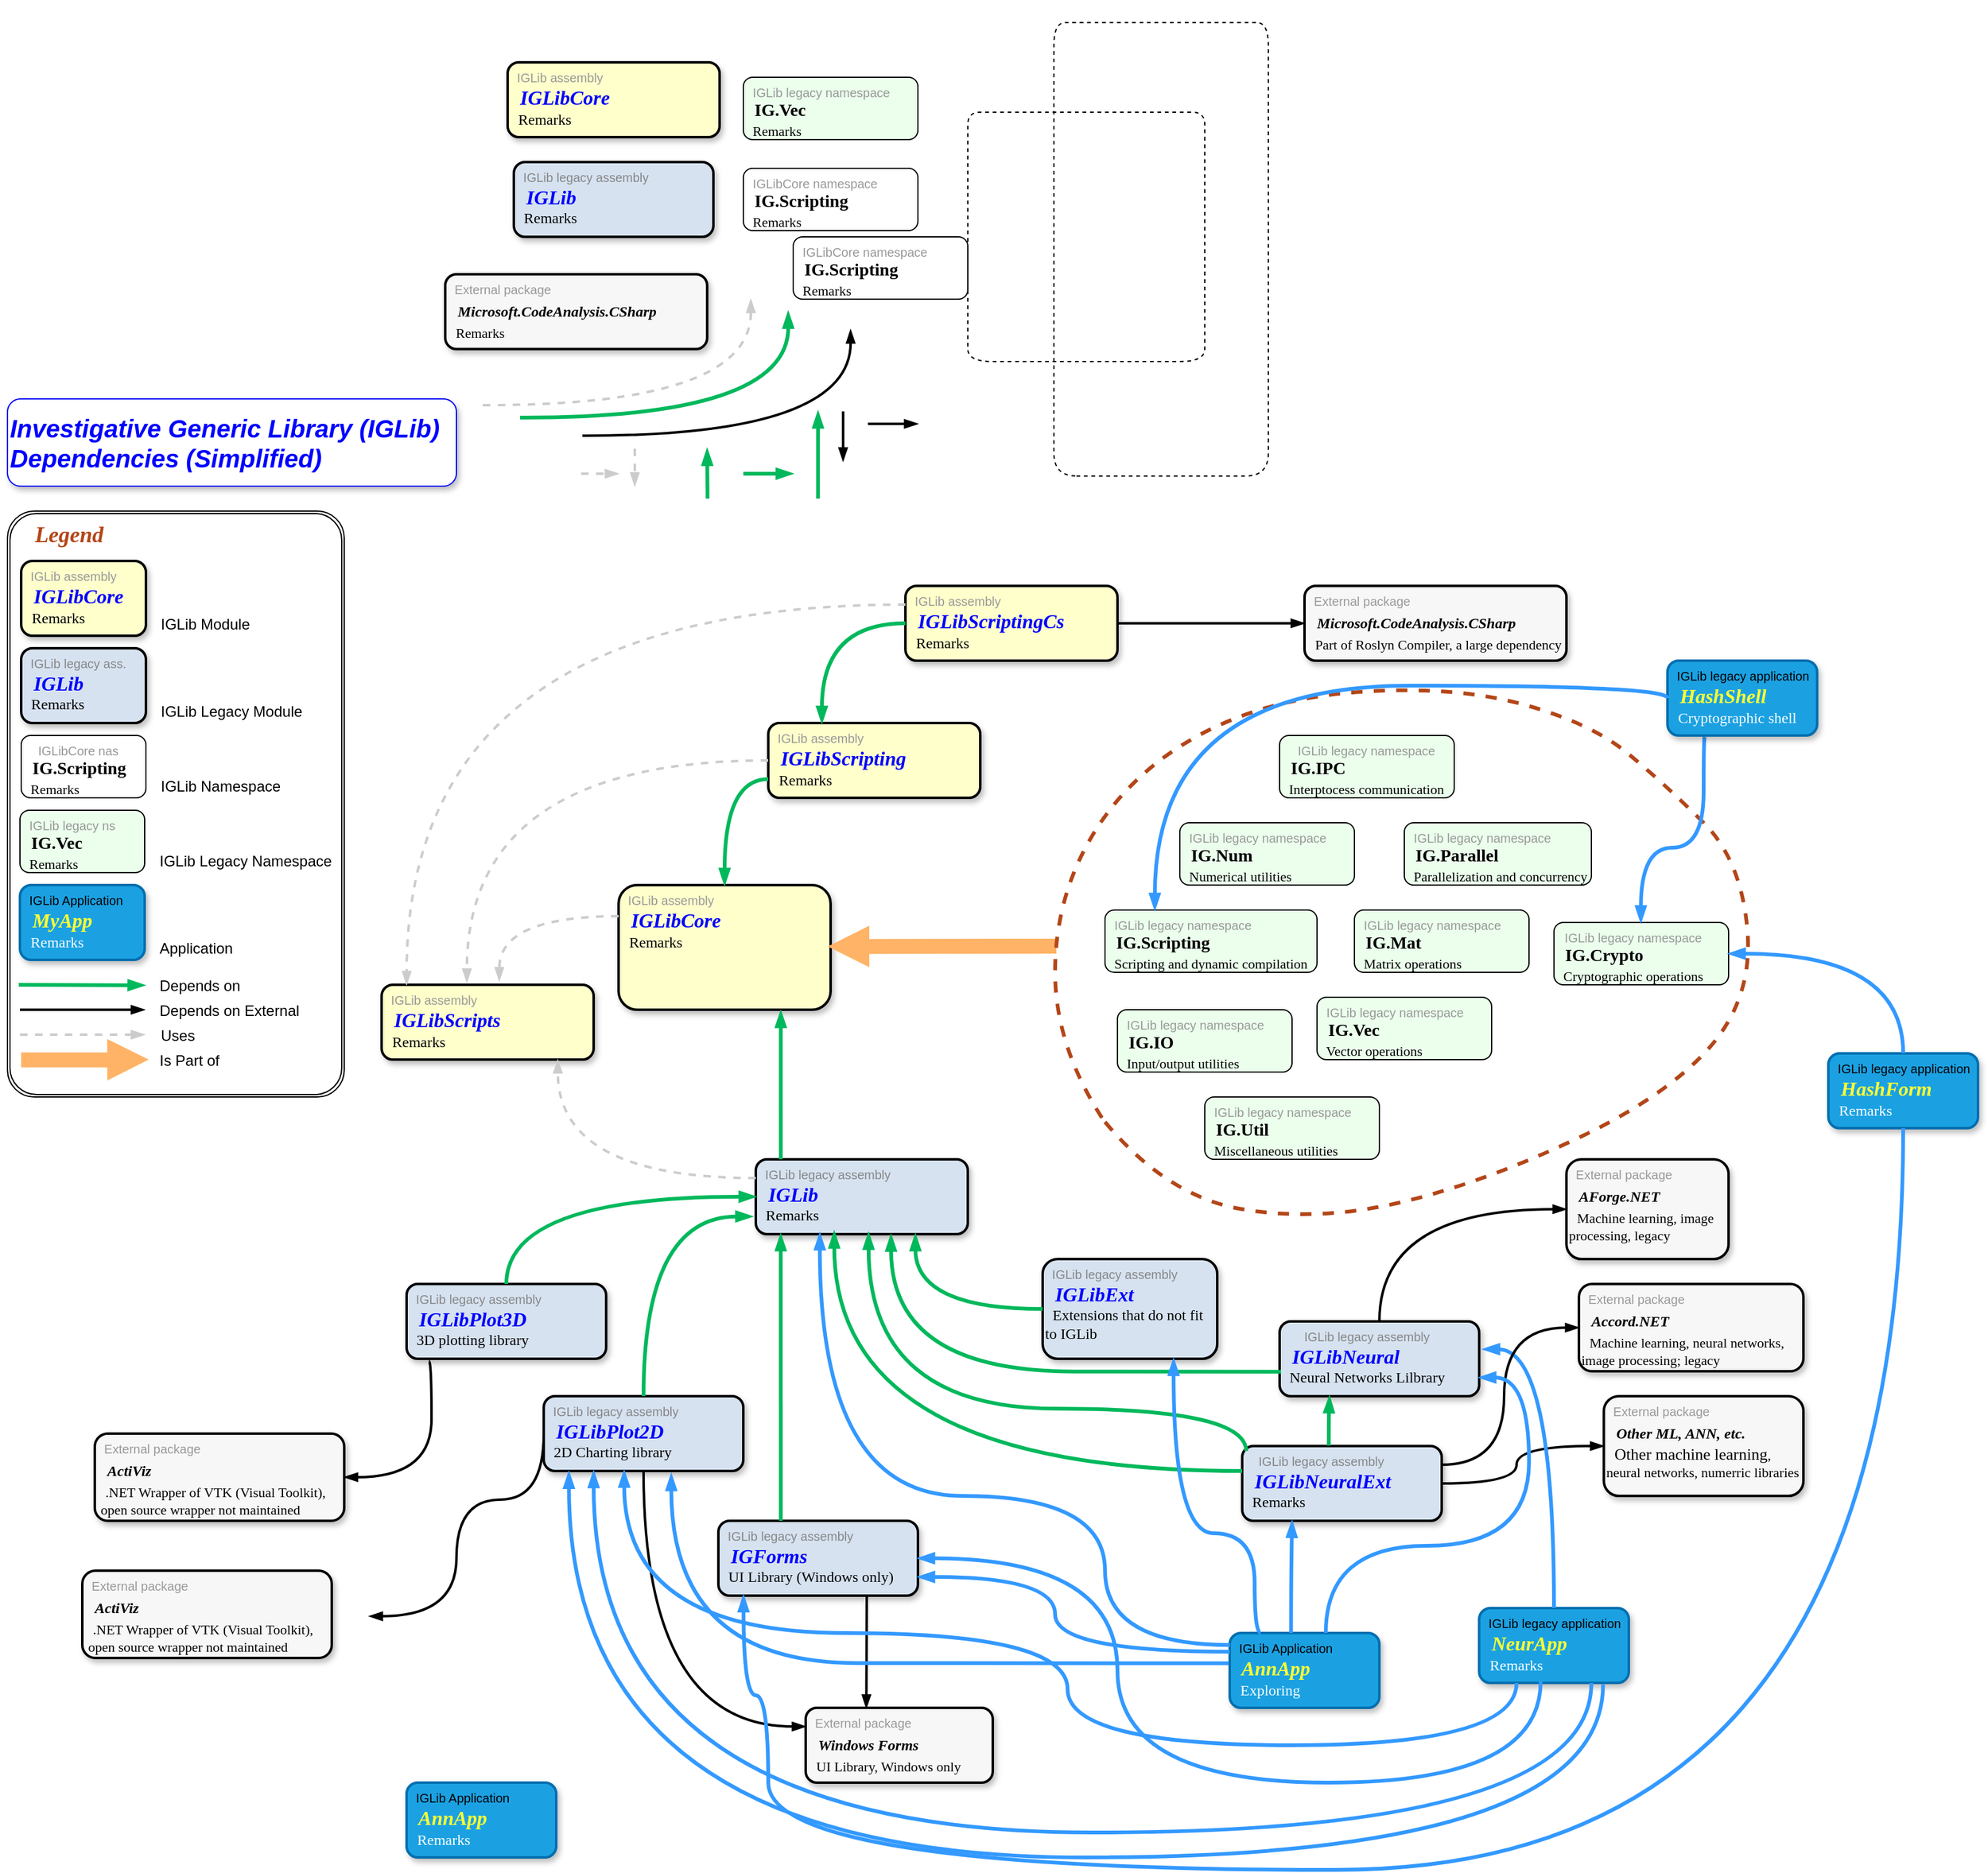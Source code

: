 <mxfile version="24.7.17">
  <diagram name="Page-1" id="dGgqecxT7cXPR3_WFMpN">
    <mxGraphModel dx="2279" dy="2245" grid="1" gridSize="10" guides="1" tooltips="1" connect="1" arrows="1" fold="1" page="1" pageScale="1" pageWidth="827" pageHeight="1169" math="0" shadow="0">
      <root>
        <mxCell id="0" />
        <mxCell id="1" parent="0" />
        <mxCell id="zRIL2eFRyF2cmr7uauDS-37" value="" style="endArrow=blockThin;html=1;rounded=0;edgeStyle=orthogonalEdgeStyle;elbow=vertical;curved=1;strokeWidth=3;strokeColor=#00B85C;exitX=1;exitY=0.5;exitDx=0;exitDy=0;entryX=0;entryY=0.5;entryDx=0;entryDy=0;endFill=1;" edge="1" parent="1">
          <mxGeometry width="50" height="50" relative="1" as="geometry">
            <mxPoint x="321" y="15" as="sourcePoint" />
            <mxPoint x="536" y="-70" as="targetPoint" />
          </mxGeometry>
        </mxCell>
        <mxCell id="zRIL2eFRyF2cmr7uauDS-29" value="&lt;b style=&quot;font-size: 20px;&quot;&gt;&lt;i style=&quot;&quot;&gt;&lt;font face=&quot;Helvetica&quot; color=&quot;#0000ff&quot; style=&quot;font-size: 20px;&quot;&gt;Investigative Generic Library (IGLib)&amp;nbsp;&lt;/font&gt;&lt;/i&gt;&lt;/b&gt;&lt;div style=&quot;font-size: 20px;&quot;&gt;&lt;div style=&quot;&quot;&gt;&lt;b style=&quot;&quot;&gt;&lt;i style=&quot;&quot;&gt;&lt;font face=&quot;Helvetica&quot; color=&quot;#0000ff&quot; style=&quot;font-size: 20px;&quot;&gt;Dependencies (Simplified)&lt;/font&gt;&lt;/i&gt;&lt;/b&gt;&lt;/div&gt;&lt;/div&gt;" style="rounded=1;whiteSpace=wrap;html=1;align=left;verticalAlign=middle;strokeColor=#0000FF;shadow=1;" vertex="1" parent="1">
          <mxGeometry x="-90" width="360" height="70" as="geometry" />
        </mxCell>
        <mxCell id="zRIL2eFRyF2cmr7uauDS-4" value="&lt;div style=&quot;font-size: 10px;&quot;&gt;&lt;font color=&quot;#999999&quot;&gt;&amp;nbsp; IGLib assembly&lt;/font&gt;&lt;/div&gt;&lt;div style=&quot;&quot;&gt;&lt;span style=&quot;background-color: initial;&quot;&gt;&lt;font size=&quot;1&quot; face=&quot;Times New Roman&quot; color=&quot;#0000ff&quot; style=&quot;&quot;&gt;&lt;b style=&quot;&quot;&gt;&lt;i style=&quot;font-size: 16px;&quot;&gt;&amp;nbsp; IGLibCore&lt;/i&gt;&lt;/b&gt;&lt;/font&gt;&lt;/span&gt;&lt;/div&gt;&lt;div style=&quot;&quot;&gt;&lt;font face=&quot;Times New Roman&quot; style=&quot;font-size: 13px;&quot;&gt;&amp;nbsp; &lt;/font&gt;&lt;font face=&quot;Times New Roman&quot; style=&quot;font-size: 12px;&quot;&gt;Remarks&lt;/font&gt;&lt;/div&gt;" style="rounded=1;whiteSpace=wrap;html=1;align=left;verticalAlign=top;gradientColor=none;strokeWidth=2;fillColor=#FFFFCC;strokeColor=default;shadow=1;" vertex="1" parent="1">
          <mxGeometry x="311" y="-270" width="170" height="60" as="geometry" />
        </mxCell>
        <mxCell id="zRIL2eFRyF2cmr7uauDS-23" value="&lt;div style=&quot;font-size: 10px;&quot;&gt;&lt;font color=&quot;#878787&quot;&gt;&amp;nbsp; IGLib legacy assembly&lt;/font&gt;&lt;/div&gt;&lt;div style=&quot;font-size: 16px;&quot;&gt;&lt;span style=&quot;background-color: initial;&quot;&gt;&lt;font face=&quot;Times New Roman&quot; color=&quot;#0000ff&quot; style=&quot;font-size: 16px;&quot;&gt;&lt;b style=&quot;&quot;&gt;&lt;i style=&quot;&quot;&gt;&amp;nbsp; IGLib&lt;/i&gt;&lt;/b&gt;&lt;/font&gt;&lt;/span&gt;&lt;/div&gt;&lt;div style=&quot;&quot;&gt;&lt;font face=&quot;Times New Roman&quot; style=&quot;font-size: 12px;&quot;&gt;&amp;nbsp; &lt;/font&gt;&lt;font face=&quot;Times New Roman&quot; style=&quot;font-size: 12px;&quot;&gt;Remarks&lt;/font&gt;&lt;/div&gt;" style="rounded=1;whiteSpace=wrap;html=1;align=left;verticalAlign=top;gradientColor=none;strokeWidth=2;fillColor=#D6E2F0;shadow=1;" vertex="1" parent="1">
          <mxGeometry x="316" y="-190" width="160" height="60" as="geometry" />
        </mxCell>
        <mxCell id="zRIL2eFRyF2cmr7uauDS-27" value="&lt;div style=&quot;text-align: center; font-size: 10px;&quot;&gt;&lt;font color=&quot;#999999&quot;&gt;&amp;nbsp; IGLib legacy namespace&lt;/font&gt;&lt;/div&gt;&lt;div style=&quot;&quot;&gt;&lt;span style=&quot;background-color: initial;&quot;&gt;&lt;font size=&quot;1&quot; face=&quot;Times New Roman&quot; style=&quot;&quot;&gt;&lt;b style=&quot;font-size: 14px;&quot;&gt;&amp;nbsp; IG.Vec&lt;/b&gt;&lt;/font&gt;&lt;/span&gt;&lt;/div&gt;&lt;div style=&quot;&quot;&gt;&lt;font face=&quot;Times New Roman&quot; style=&quot;font-size: 11px;&quot;&gt;&amp;nbsp; Remarks&lt;/font&gt;&lt;/div&gt;" style="rounded=1;whiteSpace=wrap;html=1;align=left;verticalAlign=top;strokeWidth=1;fillColor=#EBFFEC;" vertex="1" parent="1">
          <mxGeometry x="500" y="-258" width="140" height="50" as="geometry" />
        </mxCell>
        <mxCell id="zRIL2eFRyF2cmr7uauDS-35" value="&lt;div style=&quot;text-align: center; font-size: 10px;&quot;&gt;&lt;font color=&quot;#999999&quot;&gt;&amp;nbsp; IGLibCore namespace&lt;/font&gt;&lt;/div&gt;&lt;div style=&quot;&quot;&gt;&lt;span style=&quot;background-color: initial;&quot;&gt;&lt;font size=&quot;1&quot; face=&quot;Times New Roman&quot; style=&quot;&quot;&gt;&lt;b style=&quot;font-size: 14px;&quot;&gt;&amp;nbsp; IG.Scripting&lt;/b&gt;&lt;/font&gt;&lt;/span&gt;&lt;/div&gt;&lt;div style=&quot;&quot;&gt;&lt;font face=&quot;Times New Roman&quot; style=&quot;font-size: 11px;&quot;&gt;&amp;nbsp; Remarks&lt;/font&gt;&lt;/div&gt;" style="rounded=1;whiteSpace=wrap;html=1;align=left;verticalAlign=top;strokeWidth=1;" vertex="1" parent="1">
          <mxGeometry x="500" y="-185" width="140" height="50" as="geometry" />
        </mxCell>
        <mxCell id="zRIL2eFRyF2cmr7uauDS-36" style="edgeStyle=orthogonalEdgeStyle;rounded=0;orthogonalLoop=1;jettySize=auto;html=1;exitX=0.5;exitY=1;exitDx=0;exitDy=0;" edge="1" parent="1" source="zRIL2eFRyF2cmr7uauDS-27" target="zRIL2eFRyF2cmr7uauDS-27">
          <mxGeometry relative="1" as="geometry" />
        </mxCell>
        <mxCell id="zRIL2eFRyF2cmr7uauDS-45" value="" style="group" vertex="1" connectable="0" parent="1">
          <mxGeometry x="740" y="-320" width="190" height="400" as="geometry" />
        </mxCell>
        <mxCell id="zRIL2eFRyF2cmr7uauDS-46" value="" style="curved=1;endArrow=none;html=1;rounded=0;endFill=0;dashed=1;shadow=0;" edge="1" parent="zRIL2eFRyF2cmr7uauDS-45">
          <mxGeometry width="50" height="50" relative="1" as="geometry">
            <mxPoint x="27.143" y="381.818" as="sourcePoint" />
            <mxPoint x="27.143" y="381.818" as="targetPoint" />
            <Array as="points">
              <mxPoint x="63.333" y="381.818" />
              <mxPoint x="144.762" y="381.818" />
              <mxPoint x="180.952" y="381.818" />
              <mxPoint x="180.952" y="345.455" />
              <mxPoint x="180.952" y="218.182" />
              <mxPoint x="180.952" y="54.545" />
              <mxPoint x="180.952" y="18.182" />
              <mxPoint x="162.857" y="18.182" />
              <mxPoint x="27.143" y="18.182" />
              <mxPoint x="9.048" y="18.182" />
              <mxPoint x="9.048" y="54.545" />
              <mxPoint x="9.048" y="345.455" />
              <mxPoint x="9.048" y="381.818" />
            </Array>
          </mxGeometry>
        </mxCell>
        <mxCell id="zRIL2eFRyF2cmr7uauDS-47" value="" style="rounded=0;whiteSpace=wrap;html=1;fillColor=none;strokeColor=none;" vertex="1" parent="zRIL2eFRyF2cmr7uauDS-45">
          <mxGeometry width="190" height="400" as="geometry" />
        </mxCell>
        <mxCell id="zRIL2eFRyF2cmr7uauDS-48" value="" style="group" vertex="1" connectable="0" parent="1">
          <mxGeometry x="670" y="-240" width="210" height="220" as="geometry" />
        </mxCell>
        <mxCell id="zRIL2eFRyF2cmr7uauDS-31" value="" style="curved=1;endArrow=none;html=1;rounded=0;endFill=0;dashed=1;shadow=0;" edge="1" parent="zRIL2eFRyF2cmr7uauDS-48">
          <mxGeometry width="50" height="50" relative="1" as="geometry">
            <mxPoint x="30" y="210" as="sourcePoint" />
            <mxPoint x="30" y="210" as="targetPoint" />
            <Array as="points">
              <mxPoint x="70" y="210" />
              <mxPoint x="160" y="210" />
              <mxPoint x="200" y="210" />
              <mxPoint x="200" y="190" />
              <mxPoint x="200" y="120" />
              <mxPoint x="200" y="30" />
              <mxPoint x="200" y="10" />
              <mxPoint x="180" y="10" />
              <mxPoint x="30" y="10" />
              <mxPoint x="10" y="10" />
              <mxPoint x="10" y="30" />
              <mxPoint x="10" y="190" />
              <mxPoint x="10" y="210" />
            </Array>
          </mxGeometry>
        </mxCell>
        <mxCell id="zRIL2eFRyF2cmr7uauDS-43" value="" style="rounded=0;whiteSpace=wrap;html=1;fillColor=none;strokeColor=none;" vertex="1" parent="zRIL2eFRyF2cmr7uauDS-48">
          <mxGeometry width="210" height="220" as="geometry" />
        </mxCell>
        <mxCell id="zRIL2eFRyF2cmr7uauDS-49" value="&lt;div style=&quot;text-align: center; font-size: 10px;&quot;&gt;&lt;font color=&quot;#878787&quot;&gt;&amp;nbsp; IGLib legacy assembly&lt;/font&gt;&lt;/div&gt;&lt;div style=&quot;font-size: 16px;&quot;&gt;&lt;span style=&quot;background-color: initial;&quot;&gt;&lt;font face=&quot;Times New Roman&quot; color=&quot;#0000ff&quot; style=&quot;font-size: 16px;&quot;&gt;&lt;b style=&quot;&quot;&gt;&lt;i style=&quot;&quot;&gt;&amp;nbsp; IGLib&lt;/i&gt;&lt;/b&gt;&lt;/font&gt;&lt;/span&gt;&lt;/div&gt;&lt;div style=&quot;&quot;&gt;&lt;font face=&quot;Times New Roman&quot; style=&quot;font-size: 12px;&quot;&gt;&amp;nbsp; Remarks&lt;/font&gt;&lt;/div&gt;" style="rounded=1;whiteSpace=wrap;html=1;align=left;verticalAlign=top;gradientColor=none;strokeWidth=2;fillColor=#D6E2F0;shadow=1;" vertex="1" parent="1">
          <mxGeometry x="510" y="610" width="170" height="60" as="geometry" />
        </mxCell>
        <mxCell id="zRIL2eFRyF2cmr7uauDS-50" value="&lt;div style=&quot;font-size: 10px;&quot;&gt;&lt;font color=&quot;#878787&quot;&gt;&amp;nbsp; IGLib legacy assembly&lt;/font&gt;&lt;/div&gt;&lt;div style=&quot;font-size: 16px;&quot;&gt;&lt;span style=&quot;background-color: initial;&quot;&gt;&lt;font face=&quot;Times New Roman&quot; color=&quot;#0000ff&quot; style=&quot;font-size: 16px;&quot;&gt;&lt;b style=&quot;&quot;&gt;&lt;i style=&quot;&quot;&gt;&amp;nbsp; IGLibExt&lt;/i&gt;&lt;/b&gt;&lt;/font&gt;&lt;/span&gt;&lt;/div&gt;&lt;div style=&quot;&quot;&gt;&lt;font face=&quot;Times New Roman&quot; style=&quot;font-size: 12px;&quot;&gt;&amp;nbsp; Extensions that do not fit to IGLib&lt;/font&gt;&lt;/div&gt;" style="rounded=1;whiteSpace=wrap;html=1;align=left;verticalAlign=top;gradientColor=none;strokeWidth=2;fillColor=#D6E2F0;shadow=1;" vertex="1" parent="1">
          <mxGeometry x="740" y="690" width="140" height="80" as="geometry" />
        </mxCell>
        <mxCell id="zRIL2eFRyF2cmr7uauDS-51" value="&lt;div style=&quot;font-size: 10px;&quot;&gt;&lt;font color=&quot;#999999&quot;&gt;&amp;nbsp; IGLib assembly&lt;/font&gt;&lt;/div&gt;&lt;div style=&quot;&quot;&gt;&lt;span style=&quot;background-color: initial;&quot;&gt;&lt;font size=&quot;1&quot; face=&quot;Times New Roman&quot; color=&quot;#0000ff&quot; style=&quot;&quot;&gt;&lt;b style=&quot;&quot;&gt;&lt;i style=&quot;font-size: 16px;&quot;&gt;&amp;nbsp; IGLibScripts&lt;/i&gt;&lt;/b&gt;&lt;/font&gt;&lt;/span&gt;&lt;/div&gt;&lt;div style=&quot;&quot;&gt;&lt;font face=&quot;Times New Roman&quot; style=&quot;font-size: 13px;&quot;&gt;&amp;nbsp; &lt;/font&gt;&lt;font face=&quot;Times New Roman&quot; style=&quot;font-size: 12px;&quot;&gt;Remarks&lt;/font&gt;&lt;/div&gt;" style="rounded=1;whiteSpace=wrap;html=1;align=left;verticalAlign=top;gradientColor=none;strokeWidth=2;fillColor=#FFFFCC;strokeColor=default;shadow=1;" vertex="1" parent="1">
          <mxGeometry x="210" y="470" width="170" height="60" as="geometry" />
        </mxCell>
        <mxCell id="zRIL2eFRyF2cmr7uauDS-52" value="" style="endArrow=blockThin;html=1;rounded=0;edgeStyle=orthogonalEdgeStyle;elbow=vertical;curved=1;strokeWidth=2;strokeColor=#CCCCCC;exitX=1;exitY=0.5;exitDx=0;exitDy=0;entryX=0;entryY=0.5;entryDx=0;entryDy=0;endFill=1;dashed=1;" edge="1" parent="1">
          <mxGeometry width="50" height="50" relative="1" as="geometry">
            <mxPoint x="291" y="5" as="sourcePoint" />
            <mxPoint x="506" y="-80" as="targetPoint" />
          </mxGeometry>
        </mxCell>
        <mxCell id="zRIL2eFRyF2cmr7uauDS-53" value="&lt;div style=&quot;font-size: 10px;&quot;&gt;&lt;font color=&quot;#999999&quot;&gt;&amp;nbsp; IGLib assembly&lt;/font&gt;&lt;/div&gt;&lt;div style=&quot;&quot;&gt;&lt;span style=&quot;background-color: initial;&quot;&gt;&lt;font size=&quot;1&quot; face=&quot;Times New Roman&quot; color=&quot;#0000ff&quot; style=&quot;&quot;&gt;&lt;b style=&quot;&quot;&gt;&lt;i style=&quot;font-size: 16px;&quot;&gt;&amp;nbsp; IGLibCore&lt;/i&gt;&lt;/b&gt;&lt;/font&gt;&lt;/span&gt;&lt;/div&gt;&lt;div style=&quot;&quot;&gt;&lt;font face=&quot;Times New Roman&quot; style=&quot;font-size: 13px;&quot;&gt;&amp;nbsp; &lt;/font&gt;&lt;font face=&quot;Times New Roman&quot; style=&quot;font-size: 12px;&quot;&gt;Remarks&lt;/font&gt;&lt;/div&gt;" style="rounded=1;whiteSpace=wrap;html=1;align=left;verticalAlign=top;gradientColor=none;strokeWidth=2;fillColor=#FFFFCC;strokeColor=default;shadow=1;" vertex="1" parent="1">
          <mxGeometry x="400" y="390" width="170" height="100" as="geometry" />
        </mxCell>
        <mxCell id="zRIL2eFRyF2cmr7uauDS-54" value="" style="endArrow=blockThin;html=1;rounded=0;edgeStyle=orthogonalEdgeStyle;elbow=vertical;curved=1;strokeWidth=2;strokeColor=#000000;exitX=1;exitY=0.5;exitDx=0;exitDy=0;entryX=0;entryY=0.5;entryDx=0;entryDy=0;endFill=1;" edge="1" parent="1">
          <mxGeometry width="50" height="50" relative="1" as="geometry">
            <mxPoint x="371" y="29.48" as="sourcePoint" />
            <mxPoint x="586" y="-55.52" as="targetPoint" />
          </mxGeometry>
        </mxCell>
        <mxCell id="zRIL2eFRyF2cmr7uauDS-55" value="&lt;div style=&quot;font-size: 10px;&quot;&gt;&lt;font color=&quot;#878787&quot;&gt;&amp;nbsp; IGLib legacy assembly&lt;/font&gt;&lt;/div&gt;&lt;div style=&quot;font-size: 16px;&quot;&gt;&lt;span style=&quot;background-color: initial;&quot;&gt;&lt;font face=&quot;Times New Roman&quot; color=&quot;#0000ff&quot; style=&quot;font-size: 16px;&quot;&gt;&lt;b style=&quot;&quot;&gt;&lt;i style=&quot;&quot;&gt;&amp;nbsp; IGForms&lt;/i&gt;&lt;/b&gt;&lt;/font&gt;&lt;/span&gt;&lt;/div&gt;&lt;div style=&quot;&quot;&gt;&lt;font face=&quot;Times New Roman&quot; style=&quot;font-size: 12px;&quot;&gt;&amp;nbsp; UI Library (Windows only)&lt;/font&gt;&lt;/div&gt;" style="rounded=1;whiteSpace=wrap;html=1;align=left;verticalAlign=top;gradientColor=none;strokeWidth=2;fillColor=#D6E2F0;shadow=1;" vertex="1" parent="1">
          <mxGeometry x="480" y="900" width="160" height="60" as="geometry" />
        </mxCell>
        <mxCell id="zRIL2eFRyF2cmr7uauDS-58" value="&lt;div style=&quot;text-align: justify; font-size: 10px;&quot;&gt;&lt;font color=&quot;#999999&quot;&gt;&amp;nbsp; External package&lt;/font&gt;&lt;/div&gt;&lt;div style=&quot;&quot;&gt;&lt;span style=&quot;background-color: initial;&quot;&gt;&lt;font size=&quot;1&quot; face=&quot;Times New Roman&quot; style=&quot;&quot;&gt;&lt;b style=&quot;&quot;&gt;&lt;i style=&quot;font-size: 16px;&quot;&gt;&lt;font color=&quot;#0000ff&quot;&gt;&amp;nbsp;&lt;/font&gt; &lt;/i&gt;&lt;/b&gt;&lt;/font&gt;&lt;/span&gt;&lt;span style=&quot;background-color: initial; font-size: 14px;&quot;&gt;&lt;font face=&quot;Times New Roman&quot;&gt;&lt;b style=&quot;&quot;&gt;&lt;i style=&quot;font-size: 12px;&quot;&gt;Microsoft.CodeAnalysis.CSharp&lt;/i&gt;&lt;/b&gt;&lt;/font&gt;&lt;/span&gt;&lt;/div&gt;&lt;div style=&quot;&quot;&gt;&lt;font face=&quot;Times New Roman&quot; style=&quot;font-size: 13px;&quot;&gt;&amp;nbsp; &lt;/font&gt;&lt;font face=&quot;Times New Roman&quot; style=&quot;font-size: 11px;&quot;&gt;Part of Roslyn Compiler, a large dependency&lt;/font&gt;&lt;/div&gt;" style="rounded=1;whiteSpace=wrap;html=1;align=left;verticalAlign=top;gradientColor=none;strokeWidth=2;fillColor=#F7F7F7;strokeColor=default;shadow=1;" vertex="1" parent="1">
          <mxGeometry x="950" y="150" width="210" height="60" as="geometry" />
        </mxCell>
        <mxCell id="zRIL2eFRyF2cmr7uauDS-59" value="&lt;div style=&quot;text-align: center; font-size: 10px;&quot;&gt;&lt;font color=&quot;#878787&quot;&gt;&amp;nbsp; IGLib legacy assembly&lt;/font&gt;&lt;/div&gt;&lt;div style=&quot;font-size: 16px;&quot;&gt;&lt;span style=&quot;background-color: initial;&quot;&gt;&lt;font face=&quot;Times New Roman&quot; color=&quot;#0000ff&quot; style=&quot;font-size: 16px;&quot;&gt;&lt;b style=&quot;&quot;&gt;&lt;i style=&quot;&quot;&gt;&amp;nbsp; IGLibNeural&lt;/i&gt;&lt;/b&gt;&lt;/font&gt;&lt;/span&gt;&lt;/div&gt;&lt;div style=&quot;&quot;&gt;&lt;font face=&quot;Times New Roman&quot; style=&quot;font-size: 12px;&quot;&gt;&amp;nbsp; Neural Networks Lilbrary&lt;/font&gt;&lt;/div&gt;" style="rounded=1;whiteSpace=wrap;html=1;align=left;verticalAlign=top;gradientColor=none;strokeWidth=2;fillColor=#D6E2F0;shadow=1;" vertex="1" parent="1">
          <mxGeometry x="930" y="740" width="160" height="60" as="geometry" />
        </mxCell>
        <mxCell id="zRIL2eFRyF2cmr7uauDS-60" value="&lt;div style=&quot;text-align: center; font-size: 10px;&quot;&gt;&lt;font color=&quot;#878787&quot;&gt;&amp;nbsp; IGLib legacy assembly&lt;/font&gt;&lt;/div&gt;&lt;div style=&quot;font-size: 16px;&quot;&gt;&lt;span style=&quot;background-color: initial;&quot;&gt;&lt;font face=&quot;Times New Roman&quot; color=&quot;#0000ff&quot; style=&quot;font-size: 16px;&quot;&gt;&lt;b style=&quot;&quot;&gt;&lt;i style=&quot;&quot;&gt;&amp;nbsp; IGLibNeuralExt&lt;/i&gt;&lt;/b&gt;&lt;/font&gt;&lt;/span&gt;&lt;/div&gt;&lt;div style=&quot;&quot;&gt;&lt;font face=&quot;Times New Roman&quot; style=&quot;font-size: 12px;&quot;&gt;&amp;nbsp; Remarks&lt;/font&gt;&lt;/div&gt;" style="rounded=1;whiteSpace=wrap;html=1;align=left;verticalAlign=top;gradientColor=none;strokeWidth=2;fillColor=#D6E2F0;shadow=1;" vertex="1" parent="1">
          <mxGeometry x="900" y="840" width="160" height="60" as="geometry" />
        </mxCell>
        <mxCell id="zRIL2eFRyF2cmr7uauDS-61" value="&lt;div style=&quot;text-align: center; font-size: 10px;&quot;&gt;&lt;font color=&quot;#878787&quot;&gt;&amp;nbsp; IGLib legacy assembly&lt;/font&gt;&lt;/div&gt;&lt;div style=&quot;font-size: 16px;&quot;&gt;&lt;span style=&quot;background-color: initial;&quot;&gt;&lt;font face=&quot;Times New Roman&quot; color=&quot;#0000ff&quot; style=&quot;font-size: 16px;&quot;&gt;&lt;b style=&quot;&quot;&gt;&lt;i style=&quot;&quot;&gt;&amp;nbsp; IGLibPlot2D&lt;/i&gt;&lt;/b&gt;&lt;/font&gt;&lt;/span&gt;&lt;/div&gt;&lt;div style=&quot;&quot;&gt;&lt;font face=&quot;Times New Roman&quot; style=&quot;font-size: 12px;&quot;&gt;&amp;nbsp; 2D Charting library&lt;/font&gt;&lt;/div&gt;" style="rounded=1;whiteSpace=wrap;html=1;align=left;verticalAlign=top;gradientColor=none;strokeWidth=2;fillColor=#D6E2F0;shadow=1;" vertex="1" parent="1">
          <mxGeometry x="340" y="800" width="160" height="60" as="geometry" />
        </mxCell>
        <mxCell id="zRIL2eFRyF2cmr7uauDS-62" value="&lt;div style=&quot;text-align: center; font-size: 10px;&quot;&gt;&lt;font color=&quot;#878787&quot;&gt;&amp;nbsp; IGLib legacy assembly&lt;/font&gt;&lt;/div&gt;&lt;div style=&quot;font-size: 16px;&quot;&gt;&lt;span style=&quot;background-color: initial;&quot;&gt;&lt;font face=&quot;Times New Roman&quot; color=&quot;#0000ff&quot; style=&quot;font-size: 16px;&quot;&gt;&lt;b style=&quot;&quot;&gt;&lt;i style=&quot;&quot;&gt;&amp;nbsp; IGLibPlot3D&lt;/i&gt;&lt;/b&gt;&lt;/font&gt;&lt;/span&gt;&lt;/div&gt;&lt;div style=&quot;&quot;&gt;&lt;font face=&quot;Times New Roman&quot; style=&quot;font-size: 12px;&quot;&gt;&amp;nbsp; 3D plotting library&lt;/font&gt;&lt;/div&gt;" style="rounded=1;whiteSpace=wrap;html=1;align=left;verticalAlign=top;gradientColor=none;strokeWidth=2;fillColor=#D6E2F0;shadow=1;" vertex="1" parent="1">
          <mxGeometry x="230" y="710" width="160" height="60" as="geometry" />
        </mxCell>
        <mxCell id="zRIL2eFRyF2cmr7uauDS-65" value="&lt;div style=&quot;font-size: 10px;&quot;&gt;&lt;font color=&quot;#999999&quot;&gt;&amp;nbsp; IGLib assembly&lt;/font&gt;&lt;/div&gt;&lt;div style=&quot;&quot;&gt;&lt;span style=&quot;background-color: initial;&quot;&gt;&lt;font size=&quot;1&quot; face=&quot;Times New Roman&quot; color=&quot;#0000ff&quot; style=&quot;&quot;&gt;&lt;b style=&quot;&quot;&gt;&lt;i style=&quot;font-size: 16px;&quot;&gt;&amp;nbsp; IGLibScripting&lt;/i&gt;&lt;/b&gt;&lt;/font&gt;&lt;/span&gt;&lt;/div&gt;&lt;div style=&quot;&quot;&gt;&lt;font face=&quot;Times New Roman&quot; style=&quot;font-size: 13px;&quot;&gt;&amp;nbsp; &lt;/font&gt;&lt;font face=&quot;Times New Roman&quot; style=&quot;font-size: 12px;&quot;&gt;Remarks&lt;/font&gt;&lt;/div&gt;" style="rounded=1;whiteSpace=wrap;html=1;align=left;verticalAlign=top;gradientColor=none;strokeWidth=2;fillColor=#FFFFCC;strokeColor=default;shadow=1;" vertex="1" parent="1">
          <mxGeometry x="520" y="260" width="170" height="60" as="geometry" />
        </mxCell>
        <mxCell id="zRIL2eFRyF2cmr7uauDS-84" value="&lt;div style=&quot;font-size: 10px;&quot;&gt;&lt;font color=&quot;#999999&quot;&gt;&amp;nbsp; IGLib assembly&lt;/font&gt;&lt;/div&gt;&lt;div style=&quot;&quot;&gt;&lt;span style=&quot;background-color: initial;&quot;&gt;&lt;font size=&quot;1&quot; face=&quot;Times New Roman&quot; color=&quot;#0000ff&quot; style=&quot;&quot;&gt;&lt;b style=&quot;&quot;&gt;&lt;i style=&quot;font-size: 16px;&quot;&gt;&amp;nbsp; IGLibScriptingCs&lt;/i&gt;&lt;/b&gt;&lt;/font&gt;&lt;/span&gt;&lt;/div&gt;&lt;div style=&quot;&quot;&gt;&lt;font face=&quot;Times New Roman&quot; style=&quot;font-size: 13px;&quot;&gt;&amp;nbsp; &lt;/font&gt;&lt;font face=&quot;Times New Roman&quot; style=&quot;font-size: 12px;&quot;&gt;Remarks&lt;/font&gt;&lt;/div&gt;" style="rounded=1;whiteSpace=wrap;html=1;align=left;verticalAlign=top;gradientColor=none;strokeWidth=2;fillColor=#FFFFCC;strokeColor=default;shadow=1;" vertex="1" parent="1">
          <mxGeometry x="630" y="150" width="170" height="60" as="geometry" />
        </mxCell>
        <mxCell id="zRIL2eFRyF2cmr7uauDS-85" value="&lt;div style=&quot;text-align: justify; font-size: 10px;&quot;&gt;&lt;font color=&quot;#999999&quot;&gt;&amp;nbsp; External package&lt;/font&gt;&lt;/div&gt;&lt;div style=&quot;&quot;&gt;&lt;span style=&quot;background-color: initial;&quot;&gt;&lt;font size=&quot;1&quot; face=&quot;Times New Roman&quot; style=&quot;&quot;&gt;&lt;b style=&quot;&quot;&gt;&lt;i style=&quot;font-size: 16px;&quot;&gt;&lt;font color=&quot;#0000ff&quot;&gt;&amp;nbsp;&lt;/font&gt; &lt;/i&gt;&lt;/b&gt;&lt;/font&gt;&lt;/span&gt;&lt;span style=&quot;background-color: initial; font-size: 14px;&quot;&gt;&lt;font face=&quot;Times New Roman&quot;&gt;&lt;b style=&quot;&quot;&gt;&lt;i style=&quot;font-size: 12px;&quot;&gt;Microsoft.CodeAnalysis.CSharp&lt;/i&gt;&lt;/b&gt;&lt;/font&gt;&lt;/span&gt;&lt;/div&gt;&lt;div style=&quot;&quot;&gt;&lt;font face=&quot;Times New Roman&quot; style=&quot;font-size: 13px;&quot;&gt;&amp;nbsp; &lt;/font&gt;&lt;font face=&quot;Times New Roman&quot; style=&quot;font-size: 11px;&quot;&gt;Remarks&lt;/font&gt;&lt;/div&gt;" style="rounded=1;whiteSpace=wrap;html=1;align=left;verticalAlign=top;gradientColor=none;strokeWidth=2;fillColor=#F7F7F7;strokeColor=default;shadow=1;" vertex="1" parent="1">
          <mxGeometry x="261" y="-100" width="210" height="60" as="geometry" />
        </mxCell>
        <mxCell id="zRIL2eFRyF2cmr7uauDS-90" value="" style="endArrow=blockThin;html=1;rounded=0;edgeStyle=orthogonalEdgeStyle;elbow=vertical;curved=1;strokeWidth=3;strokeColor=#00B85C;endFill=1;" edge="1" parent="1">
          <mxGeometry width="50" height="50" relative="1" as="geometry">
            <mxPoint x="500" y="60" as="sourcePoint" />
            <mxPoint x="539.69" y="60" as="targetPoint" />
            <Array as="points">
              <mxPoint x="500" y="60" />
            </Array>
          </mxGeometry>
        </mxCell>
        <mxCell id="zRIL2eFRyF2cmr7uauDS-91" value="" style="endArrow=blockThin;html=1;rounded=0;edgeStyle=orthogonalEdgeStyle;elbow=vertical;curved=1;strokeWidth=3;strokeColor=#00B85C;endFill=1;exitX=0;exitY=0.75;exitDx=0;exitDy=0;entryX=0.5;entryY=0;entryDx=0;entryDy=0;" edge="1" parent="1" source="zRIL2eFRyF2cmr7uauDS-65" target="zRIL2eFRyF2cmr7uauDS-53">
          <mxGeometry width="50" height="50" relative="1" as="geometry">
            <mxPoint x="516" y="169.6" as="sourcePoint" />
            <mxPoint x="320" y="170" as="targetPoint" />
            <Array as="points">
              <mxPoint x="485" y="305" />
            </Array>
          </mxGeometry>
        </mxCell>
        <mxCell id="zRIL2eFRyF2cmr7uauDS-92" value="" style="endArrow=blockThin;html=1;rounded=0;edgeStyle=orthogonalEdgeStyle;elbow=vertical;curved=1;strokeWidth=2;strokeColor=#CCCCCC;endFill=1;dashed=1;entryX=0.555;entryY=-0.052;entryDx=0;entryDy=0;exitX=0;exitY=0.25;exitDx=0;exitDy=0;entryPerimeter=0;" edge="1" parent="1" source="zRIL2eFRyF2cmr7uauDS-53" target="zRIL2eFRyF2cmr7uauDS-51">
          <mxGeometry width="50" height="50" relative="1" as="geometry">
            <mxPoint x="320" y="417" as="sourcePoint" />
            <mxPoint x="250" y="417" as="targetPoint" />
            <Array as="points">
              <mxPoint x="304" y="415" />
            </Array>
          </mxGeometry>
        </mxCell>
        <mxCell id="zRIL2eFRyF2cmr7uauDS-93" value="" style="endArrow=blockThin;html=1;rounded=0;edgeStyle=orthogonalEdgeStyle;elbow=vertical;curved=1;strokeWidth=2;strokeColor=#CCCCCC;endFill=1;dashed=1;" edge="1" parent="1">
          <mxGeometry width="50" height="50" relative="1" as="geometry">
            <mxPoint x="370" y="60" as="sourcePoint" />
            <mxPoint x="400" y="60" as="targetPoint" />
          </mxGeometry>
        </mxCell>
        <mxCell id="zRIL2eFRyF2cmr7uauDS-94" value="" style="endArrow=blockThin;html=1;rounded=0;edgeStyle=orthogonalEdgeStyle;elbow=vertical;curved=1;strokeWidth=2;strokeColor=#CCCCCC;endFill=1;dashed=1;" edge="1" parent="1">
          <mxGeometry width="50" height="50" relative="1" as="geometry">
            <mxPoint x="413" y="39.95" as="sourcePoint" />
            <mxPoint x="413" y="70" as="targetPoint" />
          </mxGeometry>
        </mxCell>
        <mxCell id="zRIL2eFRyF2cmr7uauDS-95" value="" style="endArrow=blockThin;html=1;rounded=0;edgeStyle=orthogonalEdgeStyle;elbow=vertical;curved=1;strokeWidth=2;strokeColor=#000000;endFill=1;exitX=0.5;exitY=0;exitDx=0;exitDy=0;entryX=0;entryY=0.5;entryDx=0;entryDy=0;" edge="1" parent="1" source="zRIL2eFRyF2cmr7uauDS-59" target="zRIL2eFRyF2cmr7uauDS-104">
          <mxGeometry width="50" height="50" relative="1" as="geometry">
            <mxPoint x="1090" y="730" as="sourcePoint" />
            <mxPoint x="1160" y="660" as="targetPoint" />
            <Array as="points">
              <mxPoint x="1010" y="650" />
            </Array>
          </mxGeometry>
        </mxCell>
        <mxCell id="zRIL2eFRyF2cmr7uauDS-96" value="" style="endArrow=blockThin;html=1;rounded=0;edgeStyle=orthogonalEdgeStyle;elbow=vertical;curved=1;strokeWidth=2;strokeColor=#000000;endFill=1;" edge="1" parent="1">
          <mxGeometry width="50" height="50" relative="1" as="geometry">
            <mxPoint x="580" y="10" as="sourcePoint" />
            <mxPoint x="580" y="50" as="targetPoint" />
          </mxGeometry>
        </mxCell>
        <mxCell id="zRIL2eFRyF2cmr7uauDS-97" value="" style="endArrow=blockThin;html=1;rounded=0;edgeStyle=orthogonalEdgeStyle;elbow=vertical;curved=1;strokeWidth=3;strokeColor=#00B85C;endFill=1;exitX=0;exitY=0.5;exitDx=0;exitDy=0;entryX=0.25;entryY=0;entryDx=0;entryDy=0;" edge="1" parent="1" source="zRIL2eFRyF2cmr7uauDS-84" target="zRIL2eFRyF2cmr7uauDS-65">
          <mxGeometry width="50" height="50" relative="1" as="geometry">
            <mxPoint x="605" y="150" as="sourcePoint" />
            <mxPoint x="570" y="250" as="targetPoint" />
            <Array as="points">
              <mxPoint x="563" y="180" />
              <mxPoint x="563" y="260" />
            </Array>
          </mxGeometry>
        </mxCell>
        <mxCell id="zRIL2eFRyF2cmr7uauDS-98" value="" style="endArrow=blockThin;html=1;rounded=0;edgeStyle=orthogonalEdgeStyle;elbow=vertical;curved=1;strokeWidth=2;strokeColor=#CCCCCC;endFill=1;dashed=1;exitX=0;exitY=0.5;exitDx=0;exitDy=0;entryX=0.402;entryY=-0.034;entryDx=0;entryDy=0;entryPerimeter=0;" edge="1" parent="1" source="zRIL2eFRyF2cmr7uauDS-65" target="zRIL2eFRyF2cmr7uauDS-51">
          <mxGeometry width="50" height="50" relative="1" as="geometry">
            <mxPoint x="363" y="420" as="sourcePoint" />
            <mxPoint x="280" y="470" as="targetPoint" />
          </mxGeometry>
        </mxCell>
        <mxCell id="zRIL2eFRyF2cmr7uauDS-99" value="" style="endArrow=blockThin;html=1;rounded=0;edgeStyle=orthogonalEdgeStyle;elbow=vertical;curved=1;strokeWidth=2;strokeColor=#CCCCCC;endFill=1;dashed=1;exitX=0;exitY=0.25;exitDx=0;exitDy=0;entryX=0.118;entryY=0;entryDx=0;entryDy=0;entryPerimeter=0;" edge="1" parent="1" source="zRIL2eFRyF2cmr7uauDS-84" target="zRIL2eFRyF2cmr7uauDS-51">
          <mxGeometry width="50" height="50" relative="1" as="geometry">
            <mxPoint x="516.86" y="186.02" as="sourcePoint" />
            <mxPoint x="274.86" y="374.02" as="targetPoint" />
          </mxGeometry>
        </mxCell>
        <mxCell id="zRIL2eFRyF2cmr7uauDS-100" value="" style="endArrow=blockThin;html=1;rounded=0;edgeStyle=orthogonalEdgeStyle;elbow=vertical;curved=1;strokeWidth=2;strokeColor=#CCCCCC;endFill=1;dashed=1;entryX=0.831;entryY=1.001;entryDx=0;entryDy=0;entryPerimeter=0;exitX=0;exitY=0.25;exitDx=0;exitDy=0;" edge="1" parent="1" source="zRIL2eFRyF2cmr7uauDS-49" target="zRIL2eFRyF2cmr7uauDS-51">
          <mxGeometry width="50" height="50" relative="1" as="geometry">
            <mxPoint x="270" y="690" as="sourcePoint" />
            <mxPoint x="230" y="585" as="targetPoint" />
            <Array as="points">
              <mxPoint x="351" y="625" />
            </Array>
          </mxGeometry>
        </mxCell>
        <mxCell id="zRIL2eFRyF2cmr7uauDS-101" value="" style="endArrow=blockThin;html=1;rounded=0;edgeStyle=orthogonalEdgeStyle;elbow=vertical;curved=1;strokeWidth=3;strokeColor=#00B85C;endFill=1;" edge="1" parent="1">
          <mxGeometry width="50" height="50" relative="1" as="geometry">
            <mxPoint x="559.87" y="80" as="sourcePoint" />
            <mxPoint x="559.87" y="10" as="targetPoint" />
            <Array as="points">
              <mxPoint x="559.87" y="10" />
            </Array>
          </mxGeometry>
        </mxCell>
        <mxCell id="zRIL2eFRyF2cmr7uauDS-102" value="" style="endArrow=blockThin;html=1;rounded=0;edgeStyle=orthogonalEdgeStyle;elbow=vertical;curved=1;strokeWidth=3;strokeColor=#00B85C;endFill=1;exitX=0;exitY=0.5;exitDx=0;exitDy=0;entryX=0.75;entryY=1;entryDx=0;entryDy=0;" edge="1" parent="1" source="zRIL2eFRyF2cmr7uauDS-50" target="zRIL2eFRyF2cmr7uauDS-49">
          <mxGeometry width="50" height="50" relative="1" as="geometry">
            <mxPoint x="730" y="760" as="sourcePoint" />
            <mxPoint x="620" y="690" as="targetPoint" />
            <Array as="points">
              <mxPoint x="638" y="730" />
              <mxPoint x="638" y="670" />
            </Array>
          </mxGeometry>
        </mxCell>
        <mxCell id="zRIL2eFRyF2cmr7uauDS-103" value="&lt;div style=&quot;text-align: justify; font-size: 10px;&quot;&gt;&lt;font color=&quot;#999999&quot;&gt;&amp;nbsp; External package&lt;/font&gt;&lt;/div&gt;&lt;div style=&quot;&quot;&gt;&lt;span style=&quot;background-color: initial;&quot;&gt;&lt;font size=&quot;1&quot; face=&quot;Times New Roman&quot; style=&quot;&quot;&gt;&lt;b style=&quot;&quot;&gt;&lt;i style=&quot;font-size: 16px;&quot;&gt;&lt;font color=&quot;#0000ff&quot;&gt;&amp;nbsp;&lt;/font&gt; &lt;/i&gt;&lt;/b&gt;&lt;/font&gt;&lt;/span&gt;&lt;span style=&quot;background-color: initial; font-size: 14px;&quot;&gt;&lt;font face=&quot;Times New Roman&quot;&gt;&lt;b style=&quot;&quot;&gt;&lt;i style=&quot;font-size: 12px;&quot;&gt;Accord.NET&lt;/i&gt;&lt;/b&gt;&lt;/font&gt;&lt;/span&gt;&lt;/div&gt;&lt;div style=&quot;&quot;&gt;&lt;font face=&quot;Times New Roman&quot; style=&quot;font-size: 13px;&quot;&gt;&amp;nbsp; &lt;/font&gt;&lt;font face=&quot;Times New Roman&quot; style=&quot;font-size: 11px;&quot;&gt;Machine learning, neural networks, image processing; legacy&lt;/font&gt;&lt;/div&gt;" style="rounded=1;whiteSpace=wrap;html=1;align=left;verticalAlign=top;gradientColor=none;strokeWidth=2;fillColor=#F7F7F7;strokeColor=default;shadow=1;" vertex="1" parent="1">
          <mxGeometry x="1170" y="710" width="180" height="70" as="geometry" />
        </mxCell>
        <mxCell id="zRIL2eFRyF2cmr7uauDS-105" value="" style="endArrow=blockThin;html=1;rounded=0;edgeStyle=orthogonalEdgeStyle;elbow=vertical;curved=1;strokeWidth=3;strokeColor=#00B85C;endFill=1;entryX=0.532;entryY=0.982;entryDx=0;entryDy=0;entryPerimeter=0;exitX=0.02;exitY=0.067;exitDx=0;exitDy=0;exitPerimeter=0;" edge="1" parent="1" source="zRIL2eFRyF2cmr7uauDS-60" target="zRIL2eFRyF2cmr7uauDS-49">
          <mxGeometry width="50" height="50" relative="1" as="geometry">
            <mxPoint x="860" y="840" as="sourcePoint" />
            <mxPoint x="810" y="800" as="targetPoint" />
            <Array as="points">
              <mxPoint x="903" y="810" />
              <mxPoint x="600" y="810" />
            </Array>
          </mxGeometry>
        </mxCell>
        <mxCell id="zRIL2eFRyF2cmr7uauDS-106" value="" style="endArrow=blockThin;html=1;rounded=0;edgeStyle=orthogonalEdgeStyle;elbow=vertical;curved=1;strokeWidth=3;strokeColor=#00B85C;endFill=1;entryX=0.638;entryY=1.007;entryDx=0;entryDy=0;entryPerimeter=0;exitX=0.007;exitY=0.673;exitDx=0;exitDy=0;exitPerimeter=0;" edge="1" parent="1" source="zRIL2eFRyF2cmr7uauDS-59" target="zRIL2eFRyF2cmr7uauDS-49">
          <mxGeometry width="50" height="50" relative="1" as="geometry">
            <mxPoint x="940.36" y="884.08" as="sourcePoint" />
            <mxPoint x="600.36" y="710.08" as="targetPoint" />
            <Array as="points">
              <mxPoint x="910" y="780" />
              <mxPoint x="622" y="780" />
            </Array>
          </mxGeometry>
        </mxCell>
        <mxCell id="zRIL2eFRyF2cmr7uauDS-107" value="" style="endArrow=blockThin;html=1;rounded=0;edgeStyle=orthogonalEdgeStyle;elbow=vertical;curved=1;strokeWidth=3;strokeColor=#00B85C;endFill=1;entryX=0.25;entryY=1;entryDx=0;entryDy=0;exitX=0.434;exitY=-0.007;exitDx=0;exitDy=0;exitPerimeter=0;" edge="1" parent="1" source="zRIL2eFRyF2cmr7uauDS-60" target="zRIL2eFRyF2cmr7uauDS-59">
          <mxGeometry width="50" height="50" relative="1" as="geometry">
            <mxPoint x="1019.56" y="845" as="sourcePoint" />
            <mxPoint x="1019.52" y="815" as="targetPoint" />
            <Array as="points" />
          </mxGeometry>
        </mxCell>
        <mxCell id="zRIL2eFRyF2cmr7uauDS-110" value="" style="endArrow=blockThin;html=1;rounded=0;edgeStyle=orthogonalEdgeStyle;elbow=vertical;curved=1;strokeWidth=3;strokeColor=#00B85C;endFill=1;entryX=0.37;entryY=0.965;entryDx=0;entryDy=0;entryPerimeter=0;exitX=0;exitY=0.333;exitDx=0;exitDy=0;exitPerimeter=0;" edge="1" parent="1" source="zRIL2eFRyF2cmr7uauDS-60" target="zRIL2eFRyF2cmr7uauDS-49">
          <mxGeometry width="50" height="50" relative="1" as="geometry">
            <mxPoint x="880" y="860" as="sourcePoint" />
            <mxPoint x="580" y="680" as="targetPoint" />
            <Array as="points">
              <mxPoint x="573" y="860" />
            </Array>
          </mxGeometry>
        </mxCell>
        <mxCell id="zRIL2eFRyF2cmr7uauDS-111" value="&lt;div style=&quot;text-align: justify; font-size: 10px;&quot;&gt;&lt;font color=&quot;#999999&quot;&gt;&amp;nbsp; External package&lt;/font&gt;&lt;/div&gt;&lt;div style=&quot;&quot;&gt;&lt;span style=&quot;background-color: initial;&quot;&gt;&lt;font size=&quot;1&quot; face=&quot;Times New Roman&quot; style=&quot;&quot;&gt;&lt;b style=&quot;&quot;&gt;&lt;i style=&quot;font-size: 16px;&quot;&gt;&lt;font color=&quot;#0000ff&quot;&gt;&amp;nbsp;&lt;/font&gt; &lt;/i&gt;&lt;/b&gt;&lt;/font&gt;&lt;/span&gt;&lt;span style=&quot;background-color: initial; font-size: 14px;&quot;&gt;&lt;font face=&quot;Times New Roman&quot;&gt;&lt;b style=&quot;&quot;&gt;&lt;i style=&quot;font-size: 12px;&quot;&gt;Windows Forms&lt;/i&gt;&lt;/b&gt;&lt;/font&gt;&lt;/span&gt;&lt;/div&gt;&lt;div style=&quot;&quot;&gt;&lt;font face=&quot;Times New Roman&quot; style=&quot;font-size: 13px;&quot;&gt;&amp;nbsp; &lt;/font&gt;&lt;font face=&quot;Times New Roman&quot; style=&quot;font-size: 11px;&quot;&gt;UI Library, Windows only&lt;/font&gt;&lt;/div&gt;" style="rounded=1;whiteSpace=wrap;html=1;align=left;verticalAlign=top;gradientColor=none;strokeWidth=2;fillColor=#F7F7F7;strokeColor=default;shadow=1;" vertex="1" parent="1">
          <mxGeometry x="550" y="1050" width="150" height="60" as="geometry" />
        </mxCell>
        <mxCell id="zRIL2eFRyF2cmr7uauDS-113" value="" style="endArrow=blockThin;html=1;rounded=0;edgeStyle=orthogonalEdgeStyle;elbow=vertical;curved=1;strokeWidth=2;strokeColor=#000000;endFill=1;entryX=0.324;entryY=0.006;entryDx=0;entryDy=0;entryPerimeter=0;" edge="1" parent="1" target="zRIL2eFRyF2cmr7uauDS-111">
          <mxGeometry width="50" height="50" relative="1" as="geometry">
            <mxPoint x="599" y="960" as="sourcePoint" />
            <mxPoint x="599" y="1020" as="targetPoint" />
            <Array as="points">
              <mxPoint x="599" y="1006" />
              <mxPoint x="599" y="1006" />
            </Array>
          </mxGeometry>
        </mxCell>
        <mxCell id="zRIL2eFRyF2cmr7uauDS-114" value="" style="endArrow=blockThin;html=1;rounded=0;edgeStyle=orthogonalEdgeStyle;elbow=vertical;curved=1;strokeWidth=2;strokeColor=#000000;endFill=1;exitX=0.5;exitY=1;exitDx=0;exitDy=0;entryX=0;entryY=0.25;entryDx=0;entryDy=0;" edge="1" parent="1" source="zRIL2eFRyF2cmr7uauDS-61" target="zRIL2eFRyF2cmr7uauDS-111">
          <mxGeometry width="50" height="50" relative="1" as="geometry">
            <mxPoint x="440" y="880" as="sourcePoint" />
            <mxPoint x="520" y="1070" as="targetPoint" />
            <Array as="points">
              <mxPoint x="420" y="1065" />
            </Array>
          </mxGeometry>
        </mxCell>
        <mxCell id="zRIL2eFRyF2cmr7uauDS-118" value="" style="endArrow=blockThin;html=1;rounded=0;edgeStyle=orthogonalEdgeStyle;elbow=vertical;curved=1;strokeWidth=3;strokeColor=#00B85C;endFill=1;entryX=0;entryY=0.5;entryDx=0;entryDy=0;exitX=0.5;exitY=0;exitDx=0;exitDy=0;" edge="1" parent="1" source="zRIL2eFRyF2cmr7uauDS-62" target="zRIL2eFRyF2cmr7uauDS-49">
          <mxGeometry width="50" height="50" relative="1" as="geometry">
            <mxPoint x="390" y="660" as="sourcePoint" />
            <mxPoint x="391" y="540" as="targetPoint" />
            <Array as="points">
              <mxPoint x="310" y="640" />
            </Array>
          </mxGeometry>
        </mxCell>
        <mxCell id="zRIL2eFRyF2cmr7uauDS-119" value="" style="endArrow=blockThin;html=1;rounded=0;edgeStyle=orthogonalEdgeStyle;elbow=vertical;curved=1;strokeWidth=3;strokeColor=#00B85C;endFill=1;entryX=-0.016;entryY=0.764;entryDx=0;entryDy=0;entryPerimeter=0;exitX=0.5;exitY=0;exitDx=0;exitDy=0;" edge="1" parent="1" source="zRIL2eFRyF2cmr7uauDS-61" target="zRIL2eFRyF2cmr7uauDS-49">
          <mxGeometry width="50" height="50" relative="1" as="geometry">
            <mxPoint x="430" y="780" as="sourcePoint" />
            <mxPoint x="560" y="720" as="targetPoint" />
            <Array as="points">
              <mxPoint x="420" y="656" />
            </Array>
          </mxGeometry>
        </mxCell>
        <mxCell id="zRIL2eFRyF2cmr7uauDS-123" value="" style="endArrow=blockThin;html=1;rounded=0;edgeStyle=orthogonalEdgeStyle;elbow=vertical;curved=1;strokeWidth=2;strokeColor=#000000;endFill=1;exitX=1;exitY=0.5;exitDx=0;exitDy=0;entryX=0;entryY=0.5;entryDx=0;entryDy=0;" edge="1" parent="1" source="zRIL2eFRyF2cmr7uauDS-84" target="zRIL2eFRyF2cmr7uauDS-58">
          <mxGeometry width="50" height="50" relative="1" as="geometry">
            <mxPoint x="860" y="179.71" as="sourcePoint" />
            <mxPoint x="920.07" y="179.71" as="targetPoint" />
          </mxGeometry>
        </mxCell>
        <mxCell id="zRIL2eFRyF2cmr7uauDS-124" value="" style="endArrow=blockThin;html=1;rounded=0;edgeStyle=orthogonalEdgeStyle;elbow=vertical;curved=1;strokeWidth=3;strokeColor=#00B85C;endFill=1;" edge="1" parent="1">
          <mxGeometry width="50" height="50" relative="1" as="geometry">
            <mxPoint x="471.31" y="79.99" as="sourcePoint" />
            <mxPoint x="471" y="40" as="targetPoint" />
            <Array as="points">
              <mxPoint x="471.31" y="79.99" />
            </Array>
          </mxGeometry>
        </mxCell>
        <mxCell id="zRIL2eFRyF2cmr7uauDS-125" value="" style="endArrow=blockThin;html=1;rounded=0;edgeStyle=orthogonalEdgeStyle;elbow=vertical;curved=1;strokeWidth=3;strokeColor=#00B85C;endFill=1;exitX=0.313;exitY=0;exitDx=0;exitDy=0;exitPerimeter=0;" edge="1" parent="1" source="zRIL2eFRyF2cmr7uauDS-55">
          <mxGeometry width="50" height="50" relative="1" as="geometry">
            <mxPoint x="530" y="870" as="sourcePoint" />
            <mxPoint x="530" y="670" as="targetPoint" />
            <Array as="points" />
          </mxGeometry>
        </mxCell>
        <mxCell id="zRIL2eFRyF2cmr7uauDS-126" value="&lt;div style=&quot;text-align: justify; font-size: 10px;&quot;&gt;&lt;font color=&quot;#999999&quot;&gt;&amp;nbsp; External package&lt;/font&gt;&lt;/div&gt;&lt;div style=&quot;&quot;&gt;&lt;span style=&quot;background-color: initial;&quot;&gt;&lt;font size=&quot;1&quot; face=&quot;Times New Roman&quot; style=&quot;&quot;&gt;&lt;b style=&quot;&quot;&gt;&lt;i style=&quot;font-size: 16px;&quot;&gt;&lt;font color=&quot;#0000ff&quot;&gt;&amp;nbsp;&lt;/font&gt; &lt;/i&gt;&lt;/b&gt;&lt;/font&gt;&lt;/span&gt;&lt;span style=&quot;background-color: initial; font-size: 14px;&quot;&gt;&lt;font face=&quot;Times New Roman&quot;&gt;&lt;b style=&quot;&quot;&gt;&lt;i style=&quot;font-size: 12px;&quot;&gt;ActiViz&lt;/i&gt;&lt;/b&gt;&lt;/font&gt;&lt;/span&gt;&lt;/div&gt;&lt;div style=&quot;&quot;&gt;&lt;font face=&quot;Times New Roman&quot; style=&quot;font-size: 13px;&quot;&gt;&amp;nbsp; &lt;/font&gt;&lt;font face=&quot;Times New Roman&quot; style=&quot;font-size: 11px;&quot;&gt;.NET Wrapper of VTK (Visual Toolkit),&lt;/font&gt;&lt;/div&gt;&lt;div style=&quot;&quot;&gt;&lt;font face=&quot;Times New Roman&quot; style=&quot;font-size: 11px;&quot;&gt;&amp;nbsp;open source wrapper not maintained&lt;/font&gt;&lt;/div&gt;" style="rounded=1;whiteSpace=wrap;html=1;align=left;verticalAlign=top;gradientColor=none;strokeWidth=2;fillColor=#F7F7F7;strokeColor=default;shadow=1;" vertex="1" parent="1">
          <mxGeometry x="-20" y="830" width="200" height="70" as="geometry" />
        </mxCell>
        <mxCell id="zRIL2eFRyF2cmr7uauDS-127" value="" style="endArrow=blockThin;html=1;rounded=0;edgeStyle=orthogonalEdgeStyle;elbow=vertical;curved=1;strokeWidth=2;strokeColor=#000000;endFill=1;exitX=0.112;exitY=1.032;exitDx=0;exitDy=0;exitPerimeter=0;entryX=1;entryY=0.5;entryDx=0;entryDy=0;" edge="1" parent="1" source="zRIL2eFRyF2cmr7uauDS-62" target="zRIL2eFRyF2cmr7uauDS-126">
          <mxGeometry width="50" height="50" relative="1" as="geometry">
            <mxPoint x="250" y="790" as="sourcePoint" />
            <mxPoint x="250" y="1050" as="targetPoint" />
            <Array as="points">
              <mxPoint x="250" y="772" />
              <mxPoint x="250" y="865" />
            </Array>
          </mxGeometry>
        </mxCell>
        <mxCell id="zRIL2eFRyF2cmr7uauDS-129" value="&lt;div style=&quot;font-size: 10px;&quot;&gt;&lt;font color=&quot;#000000&quot;&gt;&amp;nbsp; IGLib legacy application&lt;/font&gt;&lt;/div&gt;&lt;div style=&quot;&quot;&gt;&lt;span style=&quot;background-color: initial;&quot;&gt;&lt;font color=&quot;#ffff33&quot; size=&quot;1&quot; face=&quot;Times New Roman&quot; style=&quot;&quot;&gt;&lt;b style=&quot;&quot;&gt;&lt;i style=&quot;font-size: 16px;&quot;&gt;&amp;nbsp; NeurApp&lt;/i&gt;&lt;/b&gt;&lt;/font&gt;&lt;/span&gt;&lt;/div&gt;&lt;div style=&quot;&quot;&gt;&lt;font face=&quot;Times New Roman&quot; style=&quot;font-size: 13px;&quot;&gt;&amp;nbsp; &lt;/font&gt;&lt;font face=&quot;Times New Roman&quot; style=&quot;font-size: 12px;&quot;&gt;Remarks&lt;/font&gt;&lt;/div&gt;" style="rounded=1;whiteSpace=wrap;html=1;align=left;verticalAlign=top;strokeWidth=2;fillColor=#1ba1e2;strokeColor=#006EAF;shadow=1;fontColor=#ffffff;" vertex="1" parent="1">
          <mxGeometry x="1090" y="970" width="120" height="60" as="geometry" />
        </mxCell>
        <mxCell id="zRIL2eFRyF2cmr7uauDS-135" value="&lt;div style=&quot;text-align: center; font-size: 10px;&quot;&gt;&lt;font color=&quot;#999999&quot;&gt;&amp;nbsp; IGLibCore namespace&lt;/font&gt;&lt;/div&gt;&lt;div style=&quot;&quot;&gt;&lt;span style=&quot;background-color: initial;&quot;&gt;&lt;font size=&quot;1&quot; face=&quot;Times New Roman&quot; style=&quot;&quot;&gt;&lt;b style=&quot;font-size: 14px;&quot;&gt;&amp;nbsp; IG.Scripting&lt;/b&gt;&lt;/font&gt;&lt;/span&gt;&lt;/div&gt;&lt;div style=&quot;&quot;&gt;&lt;font face=&quot;Times New Roman&quot; style=&quot;font-size: 11px;&quot;&gt;&amp;nbsp; Remarks&lt;/font&gt;&lt;/div&gt;" style="rounded=1;whiteSpace=wrap;html=1;align=left;verticalAlign=top;strokeWidth=1;" vertex="1" parent="1">
          <mxGeometry x="540" y="-130" width="140" height="50" as="geometry" />
        </mxCell>
        <mxCell id="zRIL2eFRyF2cmr7uauDS-139" value="" style="endArrow=blockThin;html=1;rounded=0;edgeStyle=orthogonalEdgeStyle;elbow=vertical;curved=1;strokeWidth=2;strokeColor=#000000;endFill=1;" edge="1" parent="1">
          <mxGeometry width="50" height="50" relative="1" as="geometry">
            <mxPoint x="599.87" y="20" as="sourcePoint" />
            <mxPoint x="640" y="20" as="targetPoint" />
          </mxGeometry>
        </mxCell>
        <mxCell id="zRIL2eFRyF2cmr7uauDS-149" value="" style="endArrow=blockThin;html=1;rounded=0;edgeStyle=orthogonalEdgeStyle;elbow=vertical;curved=1;strokeWidth=3;strokeColor=#00B85C;endFill=1;exitX=0.118;exitY=0;exitDx=0;exitDy=0;exitPerimeter=0;entryX=0.765;entryY=1.009;entryDx=0;entryDy=0;entryPerimeter=0;" edge="1" parent="1" source="zRIL2eFRyF2cmr7uauDS-49" target="zRIL2eFRyF2cmr7uauDS-53">
          <mxGeometry width="50" height="50" relative="1" as="geometry">
            <mxPoint x="530.04" y="600.36" as="sourcePoint" />
            <mxPoint x="530" y="510" as="targetPoint" />
            <Array as="points" />
          </mxGeometry>
        </mxCell>
        <mxCell id="zRIL2eFRyF2cmr7uauDS-150" value="" style="endArrow=blockThin;html=1;rounded=0;edgeStyle=orthogonalEdgeStyle;elbow=vertical;curved=1;strokeWidth=2;strokeColor=#FFB366;endFill=1;entryX=1.008;entryY=0.681;entryDx=0;entryDy=0;entryPerimeter=0;shape=arrow;fillColor=#FFB366;" edge="1" parent="1">
          <mxGeometry width="50" height="50" relative="1" as="geometry">
            <mxPoint x="750" y="439" as="sourcePoint" />
            <mxPoint x="570.0" y="439.29" as="targetPoint" />
            <Array as="points" />
          </mxGeometry>
        </mxCell>
        <mxCell id="zRIL2eFRyF2cmr7uauDS-130" value="&lt;div style=&quot;&quot;&gt;&lt;span style=&quot;background-color: initial;&quot;&gt;&lt;font color=&quot;#b34618&quot; size=&quot;1&quot; face=&quot;Times New Roman&quot; style=&quot;&quot;&gt;&lt;b style=&quot;&quot;&gt;&lt;i style=&quot;font-size: 18px;&quot;&gt;&amp;nbsp; &amp;nbsp; Legend&lt;/i&gt;&lt;/b&gt;&lt;/font&gt;&lt;/span&gt;&lt;/div&gt;" style="shape=ext;double=1;rounded=1;whiteSpace=wrap;html=1;arcSize=8;align=left;verticalAlign=top;" vertex="1" parent="1">
          <mxGeometry x="-90" y="90" width="270" height="470" as="geometry" />
        </mxCell>
        <mxCell id="zRIL2eFRyF2cmr7uauDS-76" value="" style="endArrow=blockThin;html=1;rounded=0;edgeStyle=orthogonalEdgeStyle;elbow=vertical;curved=1;strokeWidth=3;strokeColor=#00B85C;endFill=1;" edge="1" parent="1">
          <mxGeometry width="50" height="50" relative="1" as="geometry">
            <mxPoint x="-81" y="470" as="sourcePoint" />
            <mxPoint x="20" y="470.4" as="targetPoint" />
            <Array as="points">
              <mxPoint x="-41" y="470" />
              <mxPoint x="-41" y="470" />
            </Array>
          </mxGeometry>
        </mxCell>
        <mxCell id="zRIL2eFRyF2cmr7uauDS-81" value="" style="endArrow=blockThin;html=1;rounded=0;edgeStyle=orthogonalEdgeStyle;elbow=vertical;curved=1;strokeWidth=2;strokeColor=#CCCCCC;endFill=1;dashed=1;" edge="1" parent="1">
          <mxGeometry width="50" height="50" relative="1" as="geometry">
            <mxPoint x="-80" y="510" as="sourcePoint" />
            <mxPoint x="20" y="510" as="targetPoint" />
            <Array as="points">
              <mxPoint x="-20" y="510" />
              <mxPoint x="-20" y="510" />
            </Array>
          </mxGeometry>
        </mxCell>
        <mxCell id="zRIL2eFRyF2cmr7uauDS-82" value="" style="endArrow=blockThin;html=1;rounded=0;edgeStyle=orthogonalEdgeStyle;elbow=vertical;curved=1;strokeWidth=2;strokeColor=#000000;exitX=1;exitY=0.5;exitDx=0;exitDy=0;endFill=1;" edge="1" parent="1">
          <mxGeometry width="50" height="50" relative="1" as="geometry">
            <mxPoint x="-80" y="490" as="sourcePoint" />
            <mxPoint x="20" y="490" as="targetPoint" />
          </mxGeometry>
        </mxCell>
        <mxCell id="zRIL2eFRyF2cmr7uauDS-67" value="&lt;div style=&quot;font-size: 10px;&quot;&gt;&lt;font color=&quot;#999999&quot;&gt;&amp;nbsp; IGLib assembly&lt;/font&gt;&lt;/div&gt;&lt;div style=&quot;&quot;&gt;&lt;span style=&quot;background-color: initial;&quot;&gt;&lt;font size=&quot;1&quot; face=&quot;Times New Roman&quot; color=&quot;#0000ff&quot; style=&quot;&quot;&gt;&lt;b style=&quot;&quot;&gt;&lt;i style=&quot;font-size: 16px;&quot;&gt;&amp;nbsp; IGLibCore&lt;/i&gt;&lt;/b&gt;&lt;/font&gt;&lt;/span&gt;&lt;/div&gt;&lt;div style=&quot;&quot;&gt;&lt;font face=&quot;Times New Roman&quot; style=&quot;font-size: 13px;&quot;&gt;&amp;nbsp; &lt;/font&gt;&lt;font face=&quot;Times New Roman&quot; style=&quot;font-size: 12px;&quot;&gt;Remarks&lt;/font&gt;&lt;/div&gt;" style="rounded=1;whiteSpace=wrap;html=1;align=left;verticalAlign=top;gradientColor=none;strokeWidth=2;fillColor=#FFFFCC;strokeColor=default;shadow=1;" vertex="1" parent="1">
          <mxGeometry x="-79" y="130" width="100" height="60" as="geometry" />
        </mxCell>
        <mxCell id="zRIL2eFRyF2cmr7uauDS-68" value="IGLib Module" style="text;html=1;align=left;verticalAlign=bottom;whiteSpace=wrap;rounded=0;" vertex="1" parent="1">
          <mxGeometry x="31" y="170" width="120" height="20" as="geometry" />
        </mxCell>
        <mxCell id="zRIL2eFRyF2cmr7uauDS-69" value="&lt;div style=&quot;font-size: 10px;&quot;&gt;&lt;font color=&quot;#878787&quot;&gt;&amp;nbsp; IGLib legacy ass.&lt;/font&gt;&lt;/div&gt;&lt;div style=&quot;font-size: 16px;&quot;&gt;&lt;span style=&quot;background-color: initial;&quot;&gt;&lt;font face=&quot;Times New Roman&quot; color=&quot;#0000ff&quot; style=&quot;font-size: 16px;&quot;&gt;&lt;b style=&quot;&quot;&gt;&lt;i style=&quot;&quot;&gt;&amp;nbsp; IGLib&lt;/i&gt;&lt;/b&gt;&lt;/font&gt;&lt;/span&gt;&lt;/div&gt;&lt;div style=&quot;&quot;&gt;&lt;font face=&quot;Times New Roman&quot; style=&quot;font-size: 12px;&quot;&gt;&amp;nbsp; &lt;/font&gt;&lt;font face=&quot;Times New Roman&quot; style=&quot;font-size: 12px;&quot;&gt;Remarks&lt;/font&gt;&lt;/div&gt;" style="rounded=1;whiteSpace=wrap;html=1;align=left;verticalAlign=top;gradientColor=none;strokeWidth=2;fillColor=#D6E2F0;shadow=1;" vertex="1" parent="1">
          <mxGeometry x="-79" y="200" width="100" height="60" as="geometry" />
        </mxCell>
        <mxCell id="zRIL2eFRyF2cmr7uauDS-70" value="IGLib Legacy Module" style="text;html=1;align=left;verticalAlign=bottom;whiteSpace=wrap;rounded=0;" vertex="1" parent="1">
          <mxGeometry x="31" y="240" width="120" height="20" as="geometry" />
        </mxCell>
        <mxCell id="zRIL2eFRyF2cmr7uauDS-72" value="&lt;div style=&quot;text-align: center; font-size: 10px;&quot;&gt;&lt;font color=&quot;#999999&quot;&gt;&amp;nbsp; IGLib legacy ns&lt;/font&gt;&lt;/div&gt;&lt;div style=&quot;&quot;&gt;&lt;span style=&quot;background-color: initial;&quot;&gt;&lt;font size=&quot;1&quot; face=&quot;Times New Roman&quot; style=&quot;&quot;&gt;&lt;b style=&quot;font-size: 14px;&quot;&gt;&amp;nbsp; IG.Vec&lt;/b&gt;&lt;/font&gt;&lt;/span&gt;&lt;/div&gt;&lt;div style=&quot;&quot;&gt;&lt;font face=&quot;Times New Roman&quot; style=&quot;font-size: 11px;&quot;&gt;&amp;nbsp; Remarks&lt;/font&gt;&lt;/div&gt;" style="rounded=1;whiteSpace=wrap;html=1;align=left;verticalAlign=top;strokeWidth=1;fillColor=#EBFFEC;" vertex="1" parent="1">
          <mxGeometry x="-80" y="330" width="100" height="50" as="geometry" />
        </mxCell>
        <mxCell id="zRIL2eFRyF2cmr7uauDS-73" value="&lt;div style=&quot;text-align: center; font-size: 10px;&quot;&gt;&lt;font color=&quot;#999999&quot;&gt;&amp;nbsp; IGLibCore nas&lt;/font&gt;&lt;/div&gt;&lt;div style=&quot;&quot;&gt;&lt;span style=&quot;background-color: initial;&quot;&gt;&lt;font size=&quot;1&quot; face=&quot;Times New Roman&quot; style=&quot;&quot;&gt;&lt;b style=&quot;font-size: 14px;&quot;&gt;&amp;nbsp; IG.Scripting&lt;/b&gt;&lt;/font&gt;&lt;/span&gt;&lt;/div&gt;&lt;div style=&quot;&quot;&gt;&lt;font face=&quot;Times New Roman&quot; style=&quot;font-size: 11px;&quot;&gt;&amp;nbsp; Remarks&lt;/font&gt;&lt;/div&gt;" style="rounded=1;whiteSpace=wrap;html=1;align=left;verticalAlign=top;strokeWidth=1;" vertex="1" parent="1">
          <mxGeometry x="-79" y="270" width="100" height="50" as="geometry" />
        </mxCell>
        <mxCell id="zRIL2eFRyF2cmr7uauDS-74" value="IGLib Namespace" style="text;html=1;align=left;verticalAlign=bottom;whiteSpace=wrap;rounded=0;" vertex="1" parent="1">
          <mxGeometry x="31" y="300" width="120" height="20" as="geometry" />
        </mxCell>
        <mxCell id="zRIL2eFRyF2cmr7uauDS-78" value="Depends on" style="text;html=1;align=left;verticalAlign=bottom;whiteSpace=wrap;rounded=0;" vertex="1" parent="1">
          <mxGeometry x="30" y="460" width="80" height="20" as="geometry" />
        </mxCell>
        <mxCell id="zRIL2eFRyF2cmr7uauDS-79" value="Uses" style="text;html=1;align=left;verticalAlign=bottom;whiteSpace=wrap;rounded=0;" vertex="1" parent="1">
          <mxGeometry x="31" y="500" width="80" height="20" as="geometry" />
        </mxCell>
        <mxCell id="zRIL2eFRyF2cmr7uauDS-131" value="&lt;div style=&quot;font-size: 10px;&quot;&gt;&lt;font color=&quot;#000000&quot;&gt;&amp;nbsp; IGLib Application&lt;/font&gt;&lt;/div&gt;&lt;div style=&quot;&quot;&gt;&lt;span style=&quot;background-color: initial;&quot;&gt;&lt;font size=&quot;1&quot; face=&quot;Times New Roman&quot; style=&quot;&quot;&gt;&lt;b style=&quot;&quot;&gt;&lt;i style=&quot;font-size: 16px;&quot;&gt;&lt;font color=&quot;#0000ff&quot;&gt;&amp;nbsp; &lt;/font&gt;&lt;font color=&quot;#ffff33&quot;&gt;MyApp&lt;/font&gt;&lt;/i&gt;&lt;/b&gt;&lt;/font&gt;&lt;/span&gt;&lt;/div&gt;&lt;div style=&quot;&quot;&gt;&lt;font face=&quot;Times New Roman&quot; style=&quot;font-size: 13px;&quot;&gt;&amp;nbsp; &lt;/font&gt;&lt;font face=&quot;Times New Roman&quot; style=&quot;font-size: 12px;&quot;&gt;Remarks&lt;/font&gt;&lt;/div&gt;" style="rounded=1;whiteSpace=wrap;html=1;align=left;verticalAlign=top;strokeWidth=2;fillColor=#1ba1e2;strokeColor=#006EAF;shadow=1;fontColor=#ffffff;" vertex="1" parent="1">
          <mxGeometry x="-80" y="390" width="100" height="60" as="geometry" />
        </mxCell>
        <mxCell id="zRIL2eFRyF2cmr7uauDS-75" value="IGLib Legacy Namespace" style="text;html=1;align=left;verticalAlign=bottom;whiteSpace=wrap;rounded=0;" vertex="1" parent="1">
          <mxGeometry x="30" y="360" width="150" height="20" as="geometry" />
        </mxCell>
        <mxCell id="zRIL2eFRyF2cmr7uauDS-80" value="Depends on External" style="text;html=1;align=left;verticalAlign=bottom;whiteSpace=wrap;rounded=0;" vertex="1" parent="1">
          <mxGeometry x="30" y="480" width="150" height="20" as="geometry" />
        </mxCell>
        <mxCell id="zRIL2eFRyF2cmr7uauDS-132" value="Application" style="text;html=1;align=left;verticalAlign=bottom;whiteSpace=wrap;rounded=0;" vertex="1" parent="1">
          <mxGeometry x="30" y="430" width="70" height="20" as="geometry" />
        </mxCell>
        <mxCell id="zRIL2eFRyF2cmr7uauDS-152" value="" style="endArrow=blockThin;html=1;rounded=0;edgeStyle=orthogonalEdgeStyle;elbow=vertical;curved=1;strokeWidth=2;strokeColor=#FFB366;endFill=1;shape=arrow;fillColor=#FFB366;" edge="1" parent="1">
          <mxGeometry width="50" height="50" relative="1" as="geometry">
            <mxPoint x="-78.0" y="530.29" as="sourcePoint" />
            <mxPoint x="21" y="530" as="targetPoint" />
            <Array as="points" />
          </mxGeometry>
        </mxCell>
        <mxCell id="zRIL2eFRyF2cmr7uauDS-153" value="Is Part of" style="text;html=1;align=left;verticalAlign=bottom;whiteSpace=wrap;rounded=0;" vertex="1" parent="1">
          <mxGeometry x="30" y="520" width="60" height="20" as="geometry" />
        </mxCell>
        <mxCell id="zRIL2eFRyF2cmr7uauDS-154" value="" style="group" vertex="1" connectable="0" parent="1">
          <mxGeometry x="730" y="240" width="560" height="450" as="geometry" />
        </mxCell>
        <mxCell id="zRIL2eFRyF2cmr7uauDS-134" value="&lt;div style=&quot;text-align: center; font-size: 10px;&quot;&gt;&lt;font color=&quot;#999999&quot;&gt;&amp;nbsp; IGLib legacy namespace&lt;/font&gt;&lt;/div&gt;&lt;div style=&quot;&quot;&gt;&lt;span style=&quot;background-color: initial;&quot;&gt;&lt;font size=&quot;1&quot; face=&quot;Times New Roman&quot; style=&quot;&quot;&gt;&lt;b style=&quot;font-size: 14px;&quot;&gt;&amp;nbsp; IG.Vec&lt;/b&gt;&lt;/font&gt;&lt;/span&gt;&lt;/div&gt;&lt;div style=&quot;&quot;&gt;&lt;font face=&quot;Times New Roman&quot; style=&quot;font-size: 11px;&quot;&gt;&amp;nbsp; Vector operations&lt;/font&gt;&lt;/div&gt;" style="rounded=1;whiteSpace=wrap;html=1;align=left;verticalAlign=top;strokeWidth=1;fillColor=#EBFFEC;" vertex="1" parent="zRIL2eFRyF2cmr7uauDS-154">
          <mxGeometry x="230" y="240" width="140" height="50" as="geometry" />
        </mxCell>
        <mxCell id="zRIL2eFRyF2cmr7uauDS-136" value="&lt;div style=&quot;text-align: center; font-size: 10px;&quot;&gt;&lt;font color=&quot;#999999&quot;&gt;&amp;nbsp; IGLib legacy namespace&lt;/font&gt;&lt;/div&gt;&lt;div style=&quot;&quot;&gt;&lt;span style=&quot;background-color: initial;&quot;&gt;&lt;font size=&quot;1&quot; face=&quot;Times New Roman&quot; style=&quot;&quot;&gt;&lt;b style=&quot;font-size: 14px;&quot;&gt;&amp;nbsp; IG.Num&lt;/b&gt;&lt;/font&gt;&lt;/span&gt;&lt;/div&gt;&lt;div style=&quot;&quot;&gt;&lt;font face=&quot;Times New Roman&quot; style=&quot;font-size: 11px;&quot;&gt;&amp;nbsp; Numerical utilities&lt;/font&gt;&lt;/div&gt;" style="rounded=1;whiteSpace=wrap;html=1;align=left;verticalAlign=top;strokeWidth=1;fillColor=#EBFFEC;" vertex="1" parent="zRIL2eFRyF2cmr7uauDS-154">
          <mxGeometry x="120" y="100" width="140" height="50" as="geometry" />
        </mxCell>
        <mxCell id="zRIL2eFRyF2cmr7uauDS-137" value="&lt;div style=&quot;text-align: center; font-size: 10px;&quot;&gt;&lt;font color=&quot;#999999&quot;&gt;&amp;nbsp; IGLib legacy namespace&lt;/font&gt;&lt;/div&gt;&lt;div style=&quot;&quot;&gt;&lt;span style=&quot;background-color: initial;&quot;&gt;&lt;font size=&quot;1&quot; face=&quot;Times New Roman&quot; style=&quot;&quot;&gt;&lt;b style=&quot;font-size: 14px;&quot;&gt;&amp;nbsp; IG.Mat&lt;/b&gt;&lt;/font&gt;&lt;/span&gt;&lt;/div&gt;&lt;div style=&quot;&quot;&gt;&lt;font face=&quot;Times New Roman&quot; style=&quot;font-size: 11px;&quot;&gt;&amp;nbsp; Matrix operations&lt;/font&gt;&lt;/div&gt;" style="rounded=1;whiteSpace=wrap;html=1;align=left;verticalAlign=top;strokeWidth=1;fillColor=#EBFFEC;" vertex="1" parent="zRIL2eFRyF2cmr7uauDS-154">
          <mxGeometry x="260" y="170" width="140" height="50" as="geometry" />
        </mxCell>
        <mxCell id="zRIL2eFRyF2cmr7uauDS-138" value="&lt;div style=&quot;text-align: center; font-size: 10px;&quot;&gt;&lt;font color=&quot;#999999&quot;&gt;&amp;nbsp; IGLib legacy namespace&lt;/font&gt;&lt;/div&gt;&lt;div style=&quot;&quot;&gt;&lt;span style=&quot;background-color: initial;&quot;&gt;&lt;font size=&quot;1&quot; face=&quot;Times New Roman&quot; style=&quot;&quot;&gt;&lt;b style=&quot;font-size: 14px;&quot;&gt;&amp;nbsp; IG.IO&lt;/b&gt;&lt;/font&gt;&lt;/span&gt;&lt;/div&gt;&lt;div style=&quot;&quot;&gt;&lt;font face=&quot;Times New Roman&quot; style=&quot;font-size: 11px;&quot;&gt;&amp;nbsp; Input/output utilities&lt;/font&gt;&lt;/div&gt;" style="rounded=1;whiteSpace=wrap;html=1;align=left;verticalAlign=top;strokeWidth=1;fillColor=#EBFFEC;" vertex="1" parent="zRIL2eFRyF2cmr7uauDS-154">
          <mxGeometry x="70" y="250" width="140" height="50" as="geometry" />
        </mxCell>
        <mxCell id="zRIL2eFRyF2cmr7uauDS-143" value="&lt;div style=&quot;font-size: 10px;&quot;&gt;&lt;font color=&quot;#999999&quot;&gt;&amp;nbsp; IGLib legacy namespace&lt;/font&gt;&lt;/div&gt;&lt;div style=&quot;&quot;&gt;&lt;span style=&quot;background-color: initial;&quot;&gt;&lt;font size=&quot;1&quot; face=&quot;Times New Roman&quot; style=&quot;&quot;&gt;&lt;b style=&quot;font-size: 14px;&quot;&gt;&amp;nbsp; IG.Parallel&lt;/b&gt;&lt;/font&gt;&lt;/span&gt;&lt;/div&gt;&lt;div style=&quot;&quot;&gt;&lt;span style=&quot;font-size: 11px; font-family: &amp;quot;Times New Roman&amp;quot;; background-color: initial;&quot;&gt;&amp;nbsp; Parallelization and concurrency&lt;/span&gt;&lt;br&gt;&lt;/div&gt;" style="rounded=1;whiteSpace=wrap;html=1;align=left;verticalAlign=top;strokeWidth=1;fillColor=#EBFFEC;" vertex="1" parent="zRIL2eFRyF2cmr7uauDS-154">
          <mxGeometry x="300" y="100" width="150" height="50" as="geometry" />
        </mxCell>
        <mxCell id="zRIL2eFRyF2cmr7uauDS-144" value="&lt;div style=&quot;font-size: 10px;&quot;&gt;&lt;font color=&quot;#999999&quot;&gt;&amp;nbsp; IGLib legacy namespace&lt;/font&gt;&lt;/div&gt;&lt;div style=&quot;&quot;&gt;&lt;span style=&quot;background-color: initial;&quot;&gt;&lt;font size=&quot;1&quot; face=&quot;Times New Roman&quot; style=&quot;&quot;&gt;&lt;b style=&quot;font-size: 14px;&quot;&gt;&amp;nbsp; IG.Scripting&lt;/b&gt;&lt;/font&gt;&lt;/span&gt;&lt;/div&gt;&lt;div style=&quot;&quot;&gt;&lt;span style=&quot;font-size: 11px; font-family: &amp;quot;Times New Roman&amp;quot;; background-color: initial;&quot;&gt;&amp;nbsp; Scripting and dynamic compilation&lt;/span&gt;&lt;br&gt;&lt;/div&gt;" style="rounded=1;whiteSpace=wrap;html=1;align=left;verticalAlign=top;strokeWidth=1;fillColor=#EBFFEC;" vertex="1" parent="zRIL2eFRyF2cmr7uauDS-154">
          <mxGeometry x="60" y="170" width="170" height="50" as="geometry" />
        </mxCell>
        <mxCell id="zRIL2eFRyF2cmr7uauDS-145" value="&lt;div style=&quot;text-align: center; font-size: 10px;&quot;&gt;&lt;font color=&quot;#999999&quot;&gt;&amp;nbsp; IGLib legacy namespace&lt;/font&gt;&lt;/div&gt;&lt;div style=&quot;&quot;&gt;&lt;span style=&quot;background-color: initial;&quot;&gt;&lt;font size=&quot;1&quot; face=&quot;Times New Roman&quot; style=&quot;&quot;&gt;&lt;b style=&quot;font-size: 14px;&quot;&gt;&amp;nbsp; IG.Util&lt;/b&gt;&lt;/font&gt;&lt;/span&gt;&lt;/div&gt;&lt;div style=&quot;&quot;&gt;&lt;span style=&quot;font-size: 11px; font-family: &amp;quot;Times New Roman&amp;quot;; background-color: initial;&quot;&gt;&amp;nbsp; Miscellaneous utilities&lt;/span&gt;&lt;br&gt;&lt;/div&gt;" style="rounded=1;whiteSpace=wrap;html=1;align=left;verticalAlign=top;strokeWidth=1;fillColor=#EBFFEC;" vertex="1" parent="zRIL2eFRyF2cmr7uauDS-154">
          <mxGeometry x="140" y="320" width="140" height="50" as="geometry" />
        </mxCell>
        <mxCell id="zRIL2eFRyF2cmr7uauDS-146" value="&lt;div style=&quot;text-align: center; font-size: 10px;&quot;&gt;&lt;font color=&quot;#999999&quot;&gt;&amp;nbsp; IGLib legacy namespace&lt;/font&gt;&lt;/div&gt;&lt;div style=&quot;&quot;&gt;&lt;span style=&quot;background-color: initial;&quot;&gt;&lt;font size=&quot;1&quot; face=&quot;Times New Roman&quot; style=&quot;&quot;&gt;&lt;b style=&quot;font-size: 14px;&quot;&gt;&amp;nbsp; IG.IPC&lt;/b&gt;&lt;/font&gt;&lt;/span&gt;&lt;/div&gt;&lt;div style=&quot;&quot;&gt;&lt;span style=&quot;font-size: 11px; font-family: &amp;quot;Times New Roman&amp;quot;; background-color: initial;&quot;&gt;&amp;nbsp; Interptocess communication&lt;/span&gt;&lt;br&gt;&lt;/div&gt;" style="rounded=1;whiteSpace=wrap;html=1;align=left;verticalAlign=top;strokeWidth=1;fillColor=#EBFFEC;" vertex="1" parent="zRIL2eFRyF2cmr7uauDS-154">
          <mxGeometry x="200" y="30" width="140" height="50" as="geometry" />
        </mxCell>
        <mxCell id="zRIL2eFRyF2cmr7uauDS-142" value="" style="rounded=0;whiteSpace=wrap;html=1;fillColor=none;strokeColor=none;" vertex="1" parent="zRIL2eFRyF2cmr7uauDS-154">
          <mxGeometry width="490.0" height="390" as="geometry" />
        </mxCell>
        <mxCell id="zRIL2eFRyF2cmr7uauDS-147" value="" style="curved=1;endArrow=none;html=1;rounded=0;endFill=0;dashed=1;shadow=0;entryX=0.122;entryY=0.872;entryDx=0;entryDy=0;entryPerimeter=0;strokeWidth=3;strokeColor=#B34618;" edge="1" parent="zRIL2eFRyF2cmr7uauDS-154" target="zRIL2eFRyF2cmr7uauDS-142">
          <mxGeometry width="50" height="50" relative="1" as="geometry">
            <mxPoint x="60" y="340" as="sourcePoint" />
            <mxPoint x="70" y="362.273" as="targetPoint" />
            <Array as="points">
              <mxPoint x="110" y="400" />
              <mxPoint x="230" y="420" />
              <mxPoint x="360" y="390" />
              <mxPoint x="510" y="320" />
              <mxPoint x="580" y="240" />
              <mxPoint x="570" y="130" />
              <mxPoint x="510" y="70" />
              <mxPoint x="450" y="20" />
              <mxPoint x="340" y="-10" />
              <mxPoint x="190" />
              <mxPoint x="80" y="60" />
              <mxPoint x="20" y="160" />
              <mxPoint x="20" y="280" />
            </Array>
          </mxGeometry>
        </mxCell>
        <mxCell id="zRIL2eFRyF2cmr7uauDS-104" value="&lt;div style=&quot;text-align: justify; font-size: 10px;&quot;&gt;&lt;font color=&quot;#999999&quot;&gt;&amp;nbsp; External package&lt;/font&gt;&lt;/div&gt;&lt;div style=&quot;&quot;&gt;&lt;span style=&quot;background-color: initial;&quot;&gt;&lt;font size=&quot;1&quot; face=&quot;Times New Roman&quot; style=&quot;&quot;&gt;&lt;b style=&quot;&quot;&gt;&lt;i style=&quot;font-size: 16px;&quot;&gt;&lt;font color=&quot;#0000ff&quot;&gt;&amp;nbsp;&lt;/font&gt; &lt;/i&gt;&lt;/b&gt;&lt;/font&gt;&lt;/span&gt;&lt;span style=&quot;background-color: initial; font-size: 14px;&quot;&gt;&lt;font face=&quot;Times New Roman&quot;&gt;&lt;b style=&quot;&quot;&gt;&lt;i style=&quot;font-size: 12px;&quot;&gt;AForge.NET&lt;/i&gt;&lt;/b&gt;&lt;/font&gt;&lt;/span&gt;&lt;/div&gt;&lt;div style=&quot;&quot;&gt;&lt;font face=&quot;Times New Roman&quot; style=&quot;font-size: 13px;&quot;&gt;&amp;nbsp; &lt;/font&gt;&lt;font face=&quot;Times New Roman&quot; style=&quot;font-size: 11px;&quot;&gt;Machine learning, image processing, legacy&lt;/font&gt;&lt;/div&gt;" style="rounded=1;whiteSpace=wrap;html=1;align=left;verticalAlign=top;gradientColor=none;strokeWidth=2;fillColor=#F7F7F7;strokeColor=default;shadow=1;" vertex="1" parent="zRIL2eFRyF2cmr7uauDS-154">
          <mxGeometry x="430" y="370" width="130" height="80" as="geometry" />
        </mxCell>
        <mxCell id="zRIL2eFRyF2cmr7uauDS-170" value="&lt;div style=&quot;text-align: center; font-size: 10px;&quot;&gt;&lt;font color=&quot;#999999&quot;&gt;&amp;nbsp; IGLib legacy namespace&lt;/font&gt;&lt;/div&gt;&lt;div style=&quot;&quot;&gt;&lt;span style=&quot;background-color: initial;&quot;&gt;&lt;font size=&quot;1&quot; face=&quot;Times New Roman&quot; style=&quot;&quot;&gt;&lt;b style=&quot;font-size: 14px;&quot;&gt;&amp;nbsp; IG.Crypto&lt;/b&gt;&lt;/font&gt;&lt;/span&gt;&lt;/div&gt;&lt;div style=&quot;&quot;&gt;&lt;font face=&quot;Times New Roman&quot; style=&quot;font-size: 11px;&quot;&gt;&amp;nbsp; Cryptographic operations&lt;/font&gt;&lt;/div&gt;" style="rounded=1;whiteSpace=wrap;html=1;align=left;verticalAlign=top;strokeWidth=1;fillColor=#EBFFEC;" vertex="1" parent="zRIL2eFRyF2cmr7uauDS-154">
          <mxGeometry x="420" y="180" width="140" height="50" as="geometry" />
        </mxCell>
        <mxCell id="zRIL2eFRyF2cmr7uauDS-173" value="" style="endArrow=blockThin;html=1;rounded=0;edgeStyle=orthogonalEdgeStyle;elbow=vertical;curved=1;strokeWidth=3;strokeColor=#3399FF;endFill=1;entryX=0.5;entryY=0;entryDx=0;entryDy=0;exitX=0.25;exitY=1;exitDx=0;exitDy=0;" edge="1" parent="zRIL2eFRyF2cmr7uauDS-154" source="zRIL2eFRyF2cmr7uauDS-172">
          <mxGeometry width="50" height="50" relative="1" as="geometry">
            <mxPoint x="489.66" y="-20" as="sourcePoint" />
            <mxPoint x="489.66" y="180" as="targetPoint" />
            <Array as="points">
              <mxPoint x="540" y="30" />
              <mxPoint x="540" y="120" />
              <mxPoint x="490" y="120" />
            </Array>
          </mxGeometry>
        </mxCell>
        <mxCell id="zRIL2eFRyF2cmr7uauDS-155" value="&lt;div style=&quot;font-size: 10px;&quot;&gt;&lt;font color=&quot;#000000&quot;&gt;&amp;nbsp; IGLib Application&lt;/font&gt;&lt;/div&gt;&lt;div style=&quot;&quot;&gt;&lt;span style=&quot;background-color: initial;&quot;&gt;&lt;font color=&quot;#ffff33&quot; size=&quot;1&quot; face=&quot;Times New Roman&quot; style=&quot;&quot;&gt;&lt;b style=&quot;&quot;&gt;&lt;i style=&quot;font-size: 16px;&quot;&gt;&amp;nbsp; AnnApp&lt;/i&gt;&lt;/b&gt;&lt;/font&gt;&lt;/span&gt;&lt;/div&gt;&lt;div style=&quot;&quot;&gt;&lt;font face=&quot;Times New Roman&quot; style=&quot;font-size: 13px;&quot;&gt;&amp;nbsp; &lt;/font&gt;&lt;font face=&quot;Times New Roman&quot; style=&quot;font-size: 12px;&quot;&gt;Exploring&lt;/font&gt;&lt;/div&gt;" style="rounded=1;whiteSpace=wrap;html=1;align=left;verticalAlign=top;strokeWidth=2;fillColor=#1ba1e2;strokeColor=#006EAF;shadow=1;fontColor=#ffffff;" vertex="1" parent="1">
          <mxGeometry x="890" y="990" width="120" height="60" as="geometry" />
        </mxCell>
        <mxCell id="zRIL2eFRyF2cmr7uauDS-156" value="&lt;div style=&quot;text-align: justify; font-size: 10px;&quot;&gt;&lt;font color=&quot;#999999&quot;&gt;&amp;nbsp; External package&lt;/font&gt;&lt;/div&gt;&lt;div style=&quot;&quot;&gt;&lt;span style=&quot;background-color: initial;&quot;&gt;&lt;font size=&quot;1&quot; face=&quot;Times New Roman&quot; style=&quot;&quot;&gt;&lt;b style=&quot;&quot;&gt;&lt;i style=&quot;font-size: 16px;&quot;&gt;&lt;font color=&quot;#0000ff&quot;&gt;&amp;nbsp;&lt;/font&gt; &lt;/i&gt;&lt;/b&gt;&lt;/font&gt;&lt;/span&gt;&lt;span style=&quot;background-color: initial; font-size: 14px;&quot;&gt;&lt;font face=&quot;Times New Roman&quot;&gt;&lt;b style=&quot;&quot;&gt;&lt;i style=&quot;font-size: 12px;&quot;&gt;Other ML, ANN, etc.&lt;/i&gt;&lt;/b&gt;&lt;/font&gt;&lt;/span&gt;&lt;/div&gt;&lt;div style=&quot;&quot;&gt;&lt;font face=&quot;Times New Roman&quot; style=&quot;font-size: 13px;&quot;&gt;&amp;nbsp; Other machine learning&lt;/font&gt;&lt;font face=&quot;Times New Roman&quot; style=&quot;font-size: 11px;&quot;&gt;, neural networks, numerric libraries&lt;/font&gt;&lt;/div&gt;" style="rounded=1;whiteSpace=wrap;html=1;align=left;verticalAlign=top;gradientColor=none;strokeWidth=2;fillColor=#F7F7F7;strokeColor=default;shadow=1;" vertex="1" parent="1">
          <mxGeometry x="1190" y="800" width="160" height="80" as="geometry" />
        </mxCell>
        <mxCell id="zRIL2eFRyF2cmr7uauDS-157" value="" style="endArrow=blockThin;html=1;rounded=0;edgeStyle=orthogonalEdgeStyle;elbow=vertical;curved=1;strokeWidth=2;strokeColor=#000000;endFill=1;exitX=1;exitY=0.5;exitDx=0;exitDy=0;entryX=0;entryY=0.5;entryDx=0;entryDy=0;" edge="1" parent="1" source="zRIL2eFRyF2cmr7uauDS-60" target="zRIL2eFRyF2cmr7uauDS-156">
          <mxGeometry width="50" height="50" relative="1" as="geometry">
            <mxPoint x="1050" y="855" as="sourcePoint" />
            <mxPoint x="1180" y="820" as="targetPoint" />
            <Array as="points">
              <mxPoint x="1120" y="870" />
              <mxPoint x="1120" y="840" />
            </Array>
          </mxGeometry>
        </mxCell>
        <mxCell id="zRIL2eFRyF2cmr7uauDS-158" value="" style="endArrow=blockThin;html=1;rounded=0;edgeStyle=orthogonalEdgeStyle;elbow=vertical;curved=1;strokeWidth=3;strokeColor=#3399FF;endFill=1;exitX=0.5;exitY=0;exitDx=0;exitDy=0;entryX=1.019;entryY=0.372;entryDx=0;entryDy=0;entryPerimeter=0;" edge="1" parent="1" source="zRIL2eFRyF2cmr7uauDS-129" target="zRIL2eFRyF2cmr7uauDS-59">
          <mxGeometry width="50" height="50" relative="1" as="geometry">
            <mxPoint x="1150" y="960" as="sourcePoint" />
            <mxPoint x="1150" y="800" as="targetPoint" />
            <Array as="points">
              <mxPoint x="1150" y="762" />
            </Array>
          </mxGeometry>
        </mxCell>
        <mxCell id="zRIL2eFRyF2cmr7uauDS-159" value="" style="endArrow=blockThin;html=1;rounded=0;edgeStyle=orthogonalEdgeStyle;elbow=vertical;curved=1;strokeWidth=2;strokeColor=#000000;endFill=1;exitX=1;exitY=0.25;exitDx=0;exitDy=0;entryX=0;entryY=0.5;entryDx=0;entryDy=0;" edge="1" parent="1" source="zRIL2eFRyF2cmr7uauDS-60" target="zRIL2eFRyF2cmr7uauDS-103">
          <mxGeometry width="50" height="50" relative="1" as="geometry">
            <mxPoint x="1070" y="845" as="sourcePoint" />
            <mxPoint x="1200" y="815" as="targetPoint" />
            <Array as="points">
              <mxPoint x="1110" y="855" />
              <mxPoint x="1110" y="745" />
            </Array>
          </mxGeometry>
        </mxCell>
        <mxCell id="zRIL2eFRyF2cmr7uauDS-160" value="" style="endArrow=blockThin;html=1;rounded=0;edgeStyle=orthogonalEdgeStyle;elbow=vertical;curved=1;strokeWidth=3;strokeColor=#3399FF;endFill=1;exitX=0.642;exitY=0;exitDx=0;exitDy=0;exitPerimeter=0;entryX=1;entryY=0.75;entryDx=0;entryDy=0;" edge="1" parent="1" source="zRIL2eFRyF2cmr7uauDS-155" target="zRIL2eFRyF2cmr7uauDS-59">
          <mxGeometry width="50" height="50" relative="1" as="geometry">
            <mxPoint x="966.96" y="977.71" as="sourcePoint" />
            <mxPoint x="1150" y="820" as="targetPoint" />
            <Array as="points">
              <mxPoint x="967" y="920" />
              <mxPoint x="1130" y="920" />
              <mxPoint x="1130" y="785" />
            </Array>
          </mxGeometry>
        </mxCell>
        <mxCell id="zRIL2eFRyF2cmr7uauDS-161" value="" style="endArrow=blockThin;html=1;rounded=0;edgeStyle=orthogonalEdgeStyle;elbow=vertical;curved=1;strokeWidth=3;strokeColor=#3399FF;endFill=1;entryX=0.25;entryY=1;entryDx=0;entryDy=0;exitX=0.41;exitY=0.001;exitDx=0;exitDy=0;exitPerimeter=0;" edge="1" parent="1" source="zRIL2eFRyF2cmr7uauDS-155" target="zRIL2eFRyF2cmr7uauDS-60">
          <mxGeometry width="50" height="50" relative="1" as="geometry">
            <mxPoint x="939.61" y="980" as="sourcePoint" />
            <mxPoint x="940.61" y="940" as="targetPoint" />
            <Array as="points" />
          </mxGeometry>
        </mxCell>
        <mxCell id="zRIL2eFRyF2cmr7uauDS-162" value="" style="endArrow=blockThin;html=1;rounded=0;edgeStyle=orthogonalEdgeStyle;elbow=vertical;curved=1;strokeWidth=3;strokeColor=#3399FF;endFill=1;entryX=1;entryY=0.75;entryDx=0;entryDy=0;exitX=0;exitY=0.25;exitDx=0;exitDy=0;" edge="1" parent="1" source="zRIL2eFRyF2cmr7uauDS-155" target="zRIL2eFRyF2cmr7uauDS-55">
          <mxGeometry width="50" height="50" relative="1" as="geometry">
            <mxPoint x="890" y="1020" as="sourcePoint" />
            <mxPoint x="620" y="970" as="targetPoint" />
            <Array as="points">
              <mxPoint x="750" y="1005" />
              <mxPoint x="750" y="945" />
            </Array>
          </mxGeometry>
        </mxCell>
        <mxCell id="zRIL2eFRyF2cmr7uauDS-163" value="" style="endArrow=blockThin;html=1;rounded=0;edgeStyle=orthogonalEdgeStyle;elbow=vertical;curved=1;strokeWidth=3;strokeColor=#3399FF;endFill=1;entryX=0.302;entryY=0.988;entryDx=0;entryDy=0;exitX=0.002;exitY=0.16;exitDx=0;exitDy=0;exitPerimeter=0;entryPerimeter=0;" edge="1" parent="1" source="zRIL2eFRyF2cmr7uauDS-155" target="zRIL2eFRyF2cmr7uauDS-49">
          <mxGeometry width="50" height="50" relative="1" as="geometry">
            <mxPoint x="870" y="940" as="sourcePoint" />
            <mxPoint x="620" y="850" as="targetPoint" />
            <Array as="points">
              <mxPoint x="790" y="1000" />
              <mxPoint x="790" y="880" />
              <mxPoint x="561" y="880" />
            </Array>
          </mxGeometry>
        </mxCell>
        <mxCell id="zRIL2eFRyF2cmr7uauDS-164" value="" style="endArrow=blockThin;html=1;rounded=0;edgeStyle=orthogonalEdgeStyle;elbow=vertical;curved=1;strokeWidth=3;strokeColor=#3399FF;endFill=1;exitX=-0.006;exitY=0.404;exitDx=0;exitDy=0;exitPerimeter=0;entryX=0.639;entryY=1.039;entryDx=0;entryDy=0;entryPerimeter=0;" edge="1" parent="1" source="zRIL2eFRyF2cmr7uauDS-155" target="zRIL2eFRyF2cmr7uauDS-61">
          <mxGeometry width="50" height="50" relative="1" as="geometry">
            <mxPoint x="880" y="1015" as="sourcePoint" />
            <mxPoint x="410" y="900" as="targetPoint" />
            <Array as="points">
              <mxPoint x="740" y="1014" />
              <mxPoint x="442" y="1014" />
            </Array>
          </mxGeometry>
        </mxCell>
        <mxCell id="zRIL2eFRyF2cmr7uauDS-165" value="" style="endArrow=blockThin;html=1;rounded=0;edgeStyle=orthogonalEdgeStyle;elbow=vertical;curved=1;strokeWidth=3;strokeColor=#3399FF;endFill=1;entryX=0.25;entryY=1;entryDx=0;entryDy=0;exitX=0.75;exitY=1;exitDx=0;exitDy=0;" edge="1" parent="1" source="zRIL2eFRyF2cmr7uauDS-129" target="zRIL2eFRyF2cmr7uauDS-61">
          <mxGeometry width="50" height="50" relative="1" as="geometry">
            <mxPoint x="680" y="1152.1" as="sourcePoint" />
            <mxPoint x="353" y="960.1" as="targetPoint" />
            <Array as="points">
              <mxPoint x="1180" y="1150" />
              <mxPoint x="380" y="1150" />
            </Array>
          </mxGeometry>
        </mxCell>
        <mxCell id="zRIL2eFRyF2cmr7uauDS-166" value="" style="endArrow=blockThin;html=1;rounded=0;edgeStyle=orthogonalEdgeStyle;elbow=vertical;curved=1;strokeWidth=3;strokeColor=#3399FF;endFill=1;entryX=0.403;entryY=0.995;entryDx=0;entryDy=0;entryPerimeter=0;exitX=0.25;exitY=1;exitDx=0;exitDy=0;" edge="1" parent="1" source="zRIL2eFRyF2cmr7uauDS-129" target="zRIL2eFRyF2cmr7uauDS-61">
          <mxGeometry width="50" height="50" relative="1" as="geometry">
            <mxPoint x="1077.05" y="1046.9" as="sourcePoint" />
            <mxPoint x="250.05" y="977" as="targetPoint" />
            <Array as="points">
              <mxPoint x="1120" y="1080" />
              <mxPoint x="760" y="1080" />
              <mxPoint x="760" y="990" />
              <mxPoint x="405" y="990" />
            </Array>
          </mxGeometry>
        </mxCell>
        <mxCell id="zRIL2eFRyF2cmr7uauDS-167" value="" style="endArrow=blockThin;html=1;rounded=0;edgeStyle=orthogonalEdgeStyle;elbow=vertical;curved=1;strokeWidth=3;strokeColor=#3399FF;endFill=1;exitX=0.411;exitY=0.982;exitDx=0;exitDy=0;entryX=1;entryY=0.5;entryDx=0;entryDy=0;exitPerimeter=0;" edge="1" parent="1" source="zRIL2eFRyF2cmr7uauDS-129" target="zRIL2eFRyF2cmr7uauDS-55">
          <mxGeometry width="50" height="50" relative="1" as="geometry">
            <mxPoint x="1145.52" y="1050.3" as="sourcePoint" />
            <mxPoint x="660" y="940" as="targetPoint" />
            <Array as="points">
              <mxPoint x="1139" y="1110" />
              <mxPoint x="800" y="1110" />
              <mxPoint x="800" y="930" />
            </Array>
          </mxGeometry>
        </mxCell>
        <mxCell id="zRIL2eFRyF2cmr7uauDS-168" value="" style="endArrow=blockThin;html=1;rounded=0;edgeStyle=orthogonalEdgeStyle;elbow=vertical;curved=1;strokeWidth=3;strokeColor=#3399FF;endFill=1;entryX=0.126;entryY=1.01;entryDx=0;entryDy=0;exitX=0.828;exitY=1.02;exitDx=0;exitDy=0;exitPerimeter=0;entryPerimeter=0;" edge="1" parent="1" source="zRIL2eFRyF2cmr7uauDS-129" target="zRIL2eFRyF2cmr7uauDS-61">
          <mxGeometry width="50" height="50" relative="1" as="geometry">
            <mxPoint x="1190" y="1089.58" as="sourcePoint" />
            <mxPoint x="371" y="919.58" as="targetPoint" />
            <Array as="points">
              <mxPoint x="1189" y="1170" />
              <mxPoint x="360" y="1170" />
            </Array>
          </mxGeometry>
        </mxCell>
        <mxCell id="zRIL2eFRyF2cmr7uauDS-171" value="&lt;div style=&quot;font-size: 10px;&quot;&gt;&lt;font color=&quot;#000000&quot;&gt;&amp;nbsp; IGLib legacy application&lt;/font&gt;&lt;/div&gt;&lt;div style=&quot;&quot;&gt;&lt;span style=&quot;background-color: initial;&quot;&gt;&lt;font color=&quot;#ffff33&quot; size=&quot;1&quot; face=&quot;Times New Roman&quot; style=&quot;&quot;&gt;&lt;b style=&quot;&quot;&gt;&lt;i style=&quot;font-size: 16px;&quot;&gt;&amp;nbsp; HashForm&lt;/i&gt;&lt;/b&gt;&lt;/font&gt;&lt;/span&gt;&lt;/div&gt;&lt;div style=&quot;&quot;&gt;&lt;font face=&quot;Times New Roman&quot; style=&quot;font-size: 13px;&quot;&gt;&amp;nbsp; &lt;/font&gt;&lt;font face=&quot;Times New Roman&quot; style=&quot;font-size: 12px;&quot;&gt;Remarks&lt;/font&gt;&lt;/div&gt;" style="rounded=1;whiteSpace=wrap;html=1;align=left;verticalAlign=top;strokeWidth=2;fillColor=#1ba1e2;strokeColor=#006EAF;shadow=1;fontColor=#ffffff;" vertex="1" parent="1">
          <mxGeometry x="1370" y="525" width="120" height="60" as="geometry" />
        </mxCell>
        <mxCell id="zRIL2eFRyF2cmr7uauDS-172" value="&lt;div style=&quot;font-size: 10px;&quot;&gt;&lt;font color=&quot;#000000&quot;&gt;&amp;nbsp; IGLib legacy application&lt;/font&gt;&lt;/div&gt;&lt;div style=&quot;&quot;&gt;&lt;span style=&quot;background-color: initial;&quot;&gt;&lt;font color=&quot;#ffff33&quot; size=&quot;1&quot; face=&quot;Times New Roman&quot; style=&quot;&quot;&gt;&lt;b style=&quot;&quot;&gt;&lt;i style=&quot;font-size: 16px;&quot;&gt;&amp;nbsp; HashShell&lt;/i&gt;&lt;/b&gt;&lt;/font&gt;&lt;/span&gt;&lt;/div&gt;&lt;div style=&quot;&quot;&gt;&lt;font face=&quot;Times New Roman&quot; style=&quot;font-size: 13px;&quot;&gt;&amp;nbsp; &lt;/font&gt;&lt;font face=&quot;Times New Roman&quot; style=&quot;font-size: 12px;&quot;&gt;Cryptographic shell&lt;/font&gt;&lt;/div&gt;" style="rounded=1;whiteSpace=wrap;html=1;align=left;verticalAlign=top;strokeWidth=2;fillColor=#1ba1e2;strokeColor=#006EAF;shadow=1;fontColor=#ffffff;" vertex="1" parent="1">
          <mxGeometry x="1241" y="210" width="120" height="60" as="geometry" />
        </mxCell>
        <mxCell id="zRIL2eFRyF2cmr7uauDS-174" value="" style="endArrow=blockThin;html=1;rounded=0;edgeStyle=orthogonalEdgeStyle;elbow=vertical;curved=1;strokeWidth=3;strokeColor=#3399FF;endFill=1;entryX=0.204;entryY=0.436;entryDx=0;entryDy=0;entryPerimeter=0;exitX=0;exitY=0.5;exitDx=0;exitDy=0;" edge="1" parent="1" source="zRIL2eFRyF2cmr7uauDS-172" target="zRIL2eFRyF2cmr7uauDS-142">
          <mxGeometry width="50" height="50" relative="1" as="geometry">
            <mxPoint x="1240" y="230" as="sourcePoint" />
            <mxPoint x="690.0" y="380" as="targetPoint" />
            <Array as="points">
              <mxPoint x="1241" y="230" />
              <mxPoint x="830" y="230" />
            </Array>
          </mxGeometry>
        </mxCell>
        <mxCell id="zRIL2eFRyF2cmr7uauDS-176" value="" style="endArrow=blockThin;html=1;rounded=0;edgeStyle=orthogonalEdgeStyle;elbow=vertical;curved=1;strokeWidth=3;strokeColor=#3399FF;endFill=1;exitX=0.5;exitY=0;exitDx=0;exitDy=0;entryX=1;entryY=0.5;entryDx=0;entryDy=0;" edge="1" parent="1" source="zRIL2eFRyF2cmr7uauDS-171" target="zRIL2eFRyF2cmr7uauDS-170">
          <mxGeometry width="50" height="50" relative="1" as="geometry">
            <mxPoint x="1440" y="490" as="sourcePoint" />
            <mxPoint x="1290" y="490" as="targetPoint" />
            <Array as="points">
              <mxPoint x="1430" y="445" />
            </Array>
          </mxGeometry>
        </mxCell>
        <mxCell id="zRIL2eFRyF2cmr7uauDS-177" value="" style="endArrow=blockThin;html=1;rounded=0;edgeStyle=orthogonalEdgeStyle;elbow=vertical;curved=1;strokeWidth=3;strokeColor=#3399FF;endFill=1;exitX=0.5;exitY=1;exitDx=0;exitDy=0;entryX=0.126;entryY=0.995;entryDx=0;entryDy=0;entryPerimeter=0;" edge="1" parent="1" source="zRIL2eFRyF2cmr7uauDS-171" target="zRIL2eFRyF2cmr7uauDS-55">
          <mxGeometry width="50" height="50" relative="1" as="geometry">
            <mxPoint x="1410" y="660" as="sourcePoint" />
            <mxPoint x="700" y="1210" as="targetPoint" />
            <Array as="points">
              <mxPoint x="1430" y="1180" />
              <mxPoint x="520" y="1180" />
              <mxPoint x="520" y="1040" />
              <mxPoint x="500" y="1040" />
            </Array>
          </mxGeometry>
        </mxCell>
        <mxCell id="zRIL2eFRyF2cmr7uauDS-178" value="&lt;div style=&quot;font-size: 10px;&quot;&gt;&lt;font color=&quot;#000000&quot;&gt;&amp;nbsp; IGLib Application&lt;/font&gt;&lt;/div&gt;&lt;div style=&quot;&quot;&gt;&lt;span style=&quot;background-color: initial;&quot;&gt;&lt;font color=&quot;#ffff33&quot; size=&quot;1&quot; face=&quot;Times New Roman&quot; style=&quot;&quot;&gt;&lt;b style=&quot;&quot;&gt;&lt;i style=&quot;font-size: 16px;&quot;&gt;&amp;nbsp; AnnApp&lt;/i&gt;&lt;/b&gt;&lt;/font&gt;&lt;/span&gt;&lt;/div&gt;&lt;div style=&quot;&quot;&gt;&lt;font face=&quot;Times New Roman&quot; style=&quot;font-size: 13px;&quot;&gt;&amp;nbsp; &lt;/font&gt;&lt;font face=&quot;Times New Roman&quot; style=&quot;font-size: 12px;&quot;&gt;Remarks&lt;/font&gt;&lt;/div&gt;" style="rounded=1;whiteSpace=wrap;html=1;align=left;verticalAlign=top;strokeWidth=2;fillColor=#1ba1e2;strokeColor=#006EAF;shadow=1;fontColor=#ffffff;" vertex="1" parent="1">
          <mxGeometry x="230" y="1110" width="120" height="60" as="geometry" />
        </mxCell>
        <mxCell id="zRIL2eFRyF2cmr7uauDS-179" value="" style="endArrow=blockThin;html=1;rounded=0;edgeStyle=orthogonalEdgeStyle;elbow=vertical;curved=1;strokeWidth=3;strokeColor=#3399FF;endFill=1;entryX=0.75;entryY=1;entryDx=0;entryDy=0;exitX=0.206;exitY=-0.006;exitDx=0;exitDy=0;exitPerimeter=0;" edge="1" parent="1" source="zRIL2eFRyF2cmr7uauDS-155" target="zRIL2eFRyF2cmr7uauDS-50">
          <mxGeometry width="50" height="50" relative="1" as="geometry">
            <mxPoint x="870" y="975" as="sourcePoint" />
            <mxPoint x="871" y="885" as="targetPoint" />
            <Array as="points">
              <mxPoint x="910" y="990" />
              <mxPoint x="910" y="910" />
              <mxPoint x="845" y="910" />
            </Array>
          </mxGeometry>
        </mxCell>
        <mxCell id="zRIL2eFRyF2cmr7uauDS-180" value="" style="endArrow=blockThin;html=1;rounded=0;edgeStyle=orthogonalEdgeStyle;elbow=vertical;curved=1;strokeWidth=2;strokeColor=#000000;endFill=1;exitX=0;exitY=0.5;exitDx=0;exitDy=0;entryX=1;entryY=0.5;entryDx=0;entryDy=0;" edge="1" parent="1" source="zRIL2eFRyF2cmr7uauDS-61">
          <mxGeometry width="50" height="50" relative="1" as="geometry">
            <mxPoint x="267.94" y="883.54" as="sourcePoint" />
            <mxPoint x="199.94" y="976.54" as="targetPoint" />
            <Array as="points">
              <mxPoint x="340" y="883" />
              <mxPoint x="270" y="883" />
              <mxPoint x="270" y="977" />
            </Array>
          </mxGeometry>
        </mxCell>
        <mxCell id="zRIL2eFRyF2cmr7uauDS-181" value="&lt;div style=&quot;text-align: justify; font-size: 10px;&quot;&gt;&lt;font color=&quot;#999999&quot;&gt;&amp;nbsp; External package&lt;/font&gt;&lt;/div&gt;&lt;div style=&quot;&quot;&gt;&lt;span style=&quot;background-color: initial;&quot;&gt;&lt;font size=&quot;1&quot; face=&quot;Times New Roman&quot; style=&quot;&quot;&gt;&lt;b style=&quot;&quot;&gt;&lt;i style=&quot;font-size: 16px;&quot;&gt;&lt;font color=&quot;#0000ff&quot;&gt;&amp;nbsp;&lt;/font&gt; &lt;/i&gt;&lt;/b&gt;&lt;/font&gt;&lt;/span&gt;&lt;span style=&quot;background-color: initial; font-size: 14px;&quot;&gt;&lt;font face=&quot;Times New Roman&quot;&gt;&lt;b style=&quot;&quot;&gt;&lt;i style=&quot;font-size: 12px;&quot;&gt;ActiViz&lt;/i&gt;&lt;/b&gt;&lt;/font&gt;&lt;/span&gt;&lt;/div&gt;&lt;div style=&quot;&quot;&gt;&lt;font face=&quot;Times New Roman&quot; style=&quot;font-size: 13px;&quot;&gt;&amp;nbsp; &lt;/font&gt;&lt;font face=&quot;Times New Roman&quot; style=&quot;font-size: 11px;&quot;&gt;.NET Wrapper of VTK (Visual Toolkit),&lt;/font&gt;&lt;/div&gt;&lt;div style=&quot;&quot;&gt;&lt;font face=&quot;Times New Roman&quot; style=&quot;font-size: 11px;&quot;&gt;&amp;nbsp;open source wrapper not maintained&lt;/font&gt;&lt;/div&gt;" style="rounded=1;whiteSpace=wrap;html=1;align=left;verticalAlign=top;gradientColor=none;strokeWidth=2;fillColor=#F7F7F7;strokeColor=default;shadow=1;" vertex="1" parent="1">
          <mxGeometry x="-30" y="940" width="200" height="70" as="geometry" />
        </mxCell>
      </root>
    </mxGraphModel>
  </diagram>
</mxfile>
